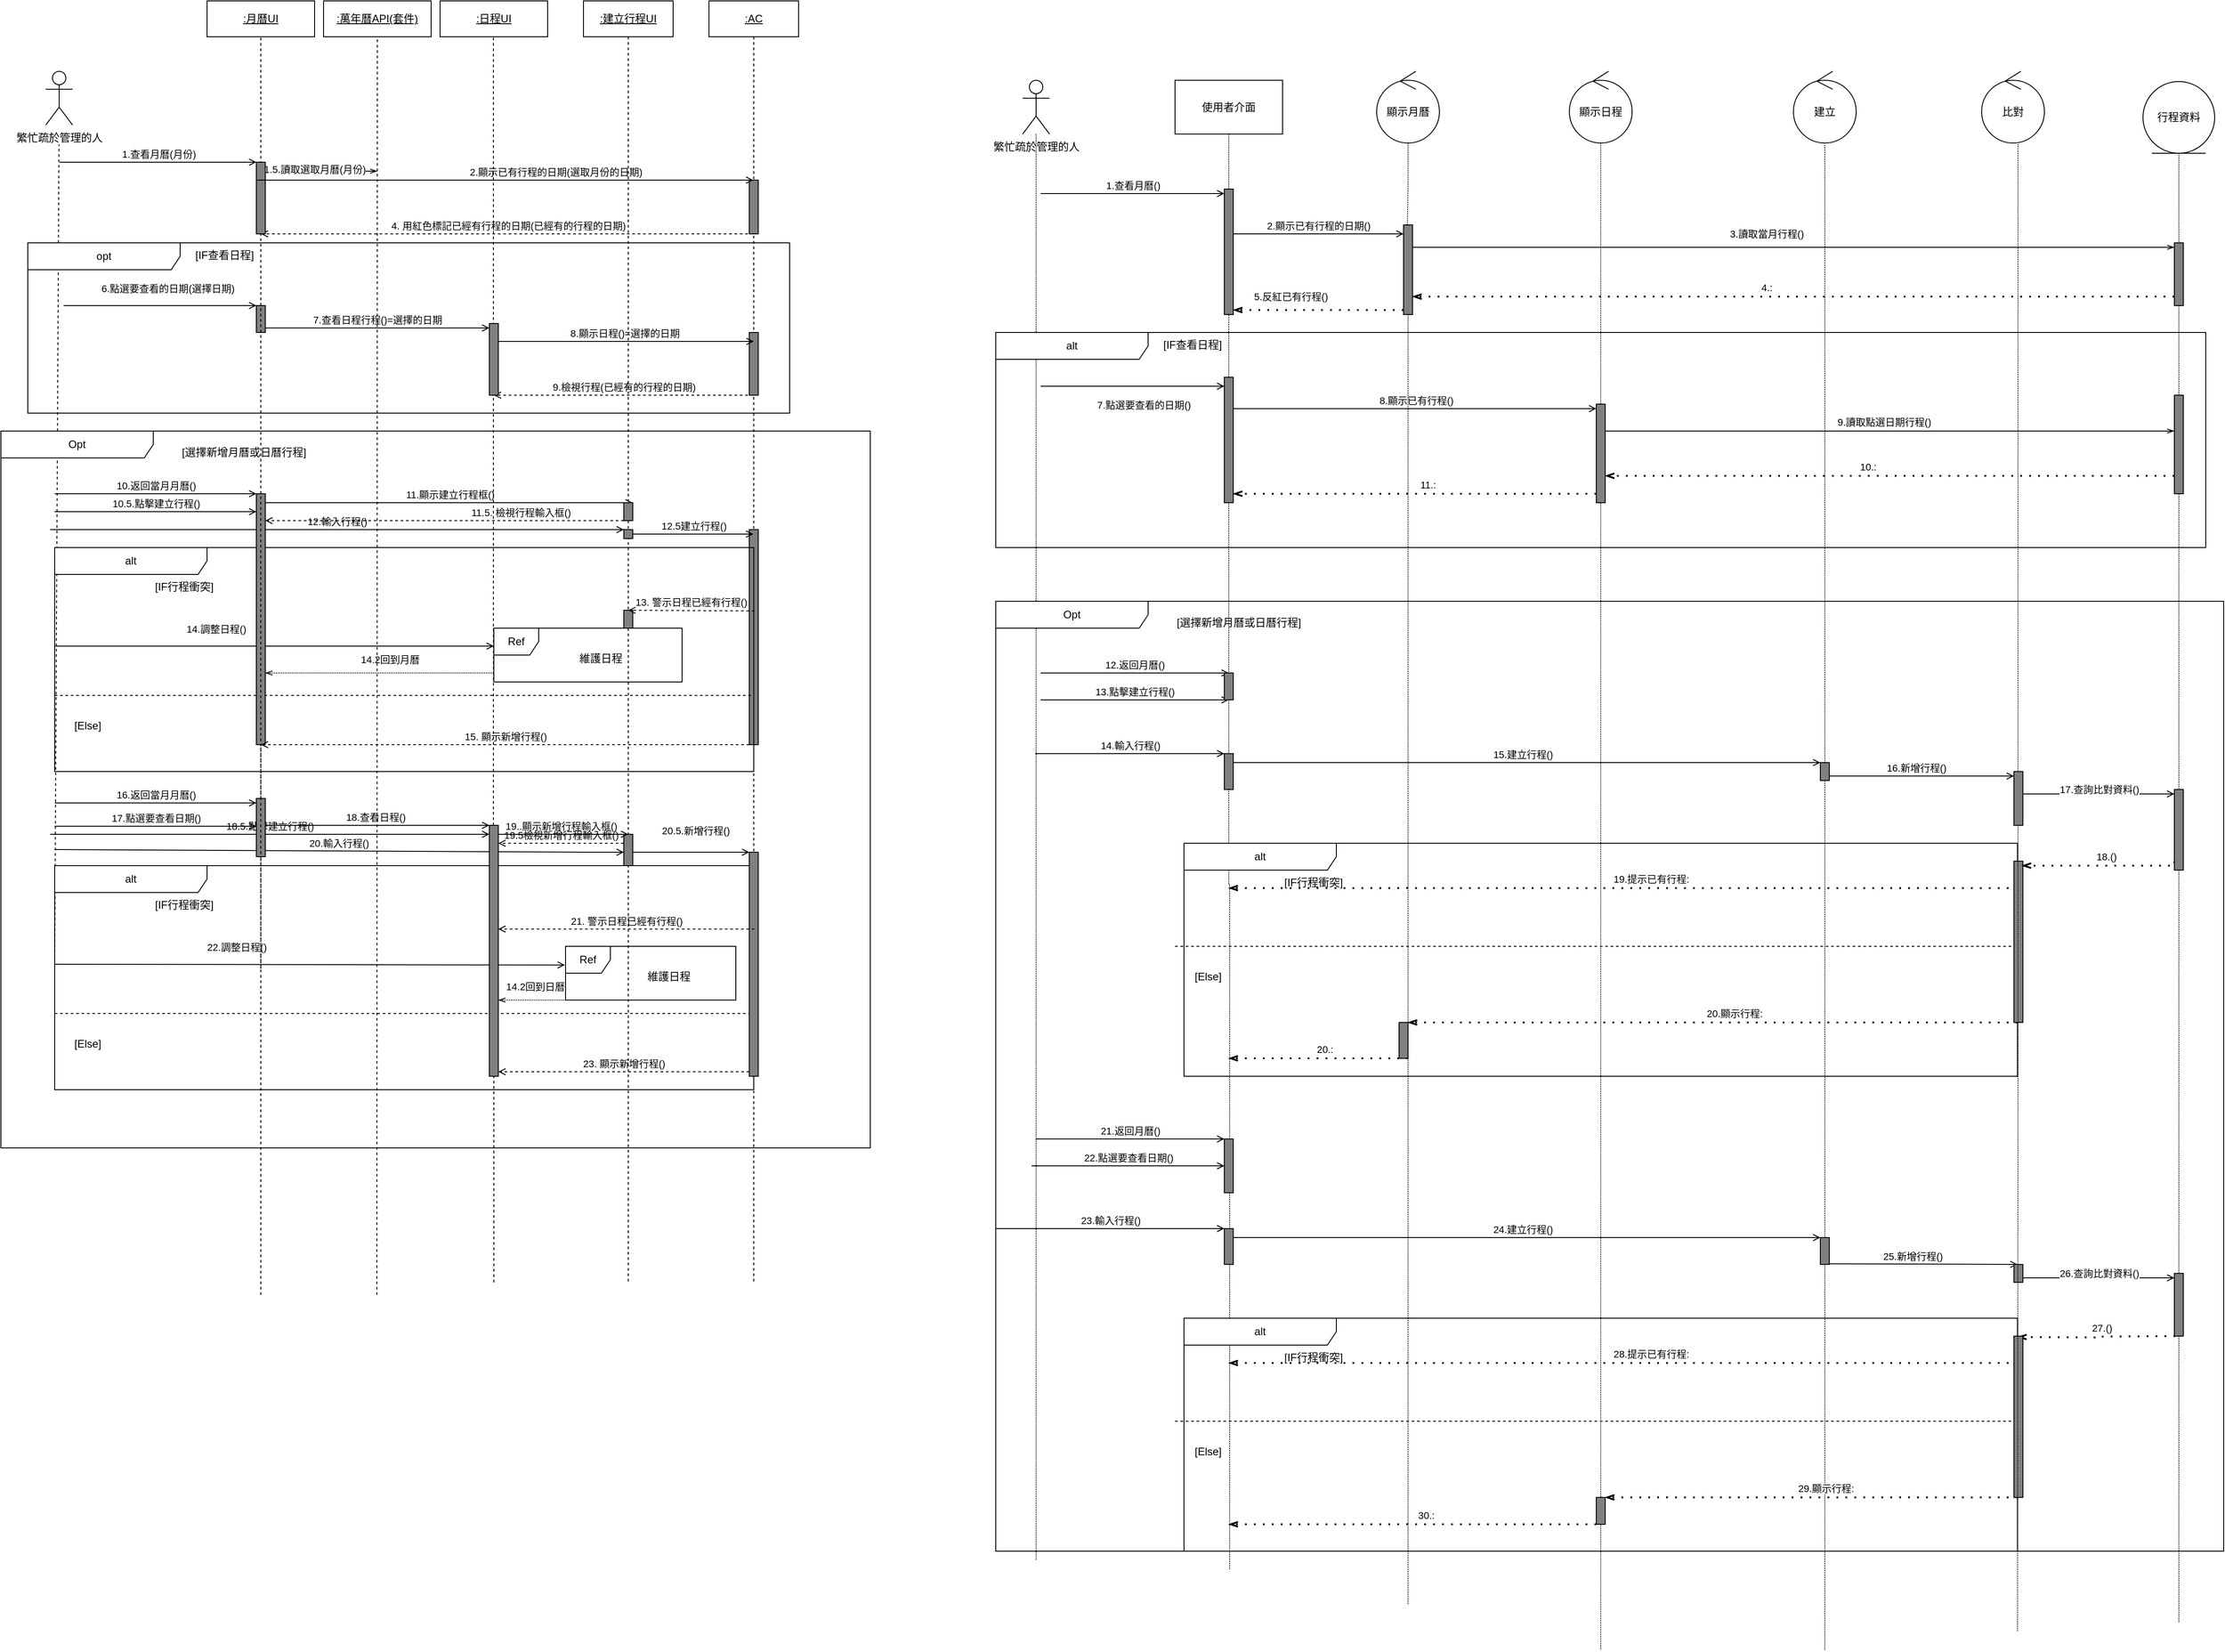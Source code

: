 <mxfile version="25.0.3">
  <diagram name="第 1 页" id="Ib4MrKTaxfKPcTtBlsf1">
    <mxGraphModel dx="925" dy="545" grid="1" gridSize="10" guides="1" tooltips="1" connect="1" arrows="1" fold="1" page="1" pageScale="1" pageWidth="3300" pageHeight="4681" math="0" shadow="0">
      <root>
        <mxCell id="0" />
        <mxCell id="1" parent="0" />
        <mxCell id="kQuqkb5a3J1qWm1FTjio-3" value="" style="endArrow=none;dashed=1;html=1;rounded=0;entryX=0.5;entryY=1;entryDx=0;entryDy=0;" parent="1" source="3CiGBD3D5NBtxb55UFpI-1" target="kQuqkb5a3J1qWm1FTjio-1" edge="1">
          <mxGeometry width="50" height="50" relative="1" as="geometry">
            <mxPoint x="320" y="1464" as="sourcePoint" />
            <mxPoint x="490" y="250" as="targetPoint" />
          </mxGeometry>
        </mxCell>
        <mxCell id="WqffzFQxJlZHQHWymnSO-75" value="" style="edgeStyle=orthogonalEdgeStyle;rounded=0;orthogonalLoop=1;jettySize=auto;html=1;endArrow=none;endFill=0;dashed=1;dashPattern=1 1;" parent="1" source="WqffzFQxJlZHQHWymnSO-15" target="WqffzFQxJlZHQHWymnSO-74" edge="1">
          <mxGeometry relative="1" as="geometry">
            <mxPoint x="1400" y="169" as="sourcePoint" />
            <mxPoint x="1400" y="1431" as="targetPoint" />
            <Array as="points">
              <mxPoint x="1400" y="420" />
              <mxPoint x="1400" y="420" />
            </Array>
          </mxGeometry>
        </mxCell>
        <mxCell id="-Wptts9aghAn9PEMAHKD-1" value="&lt;font style=&quot;vertical-align: inherit;&quot;&gt;&lt;font style=&quot;vertical-align: inherit;&quot;&gt;繁忙疏於管理的人&lt;/font&gt;&lt;/font&gt;" style="shape=umlActor;verticalLabelPosition=bottom;verticalAlign=top;html=1;outlineConnect=0;" parent="1" vertex="1">
          <mxGeometry x="80" y="98.57" width="30" height="60" as="geometry" />
        </mxCell>
        <mxCell id="-Wptts9aghAn9PEMAHKD-6" value="&lt;font style=&quot;vertical-align: inherit;&quot;&gt;&lt;font style=&quot;vertical-align: inherit;&quot;&gt;&lt;u&gt;:AC&lt;/u&gt;&lt;/font&gt;&lt;/font&gt;" style="shape=umlLifeline;perimeter=lifelinePerimeter;whiteSpace=wrap;html=1;container=1;dropTarget=0;collapsible=0;recursiveResize=0;outlineConnect=0;portConstraint=eastwest;newEdgeStyle={&quot;edgeStyle&quot;:&quot;elbowEdgeStyle&quot;,&quot;elbow&quot;:&quot;vertical&quot;,&quot;curved&quot;:0,&quot;rounded&quot;:0};" parent="1" vertex="1">
          <mxGeometry x="820" y="20" width="100" height="1430" as="geometry" />
        </mxCell>
        <mxCell id="-Wptts9aghAn9PEMAHKD-23" value="" style="html=1;points=[[0,0,0,0,5],[0,1,0,0,-5],[1,0,0,0,5],[1,1,0,0,-5]];perimeter=orthogonalPerimeter;outlineConnect=0;targetShapes=umlLifeline;portConstraint=eastwest;newEdgeStyle={&quot;curved&quot;:0,&quot;rounded&quot;:0};fillColor=#808080;" parent="-Wptts9aghAn9PEMAHKD-6" vertex="1">
          <mxGeometry x="45" y="200" width="10" height="60" as="geometry" />
        </mxCell>
        <mxCell id="kQuqkb5a3J1qWm1FTjio-35" value="" style="html=1;points=[[0,0,0,0,5],[0,1,0,0,-5],[1,0,0,0,5],[1,1,0,0,-5]];perimeter=orthogonalPerimeter;outlineConnect=0;targetShapes=umlLifeline;portConstraint=eastwest;newEdgeStyle={&quot;curved&quot;:0,&quot;rounded&quot;:0};fillColor=#808080;" parent="-Wptts9aghAn9PEMAHKD-6" vertex="1">
          <mxGeometry x="45" y="370" width="10" height="70" as="geometry" />
        </mxCell>
        <mxCell id="5Vj64AKfql6XNIXNK41q-1" value="" style="html=1;points=[[0,0,0,0,5],[0,1,0,0,-5],[1,0,0,0,5],[1,1,0,0,-5]];perimeter=orthogonalPerimeter;outlineConnect=0;targetShapes=umlLifeline;portConstraint=eastwest;newEdgeStyle={&quot;curved&quot;:0,&quot;rounded&quot;:0};fillColor=#808080;" parent="-Wptts9aghAn9PEMAHKD-6" vertex="1">
          <mxGeometry x="45" y="590" width="10" height="240" as="geometry" />
        </mxCell>
        <mxCell id="-Wptts9aghAn9PEMAHKD-8" value="&lt;font style=&quot;vertical-align: inherit;&quot;&gt;&lt;font style=&quot;vertical-align: inherit;&quot;&gt;&lt;u&gt;:建立行程UI&lt;/u&gt;&lt;/font&gt;&lt;/font&gt;" style="shape=umlLifeline;perimeter=lifelinePerimeter;whiteSpace=wrap;html=1;container=1;dropTarget=0;collapsible=0;recursiveResize=0;outlineConnect=0;portConstraint=eastwest;newEdgeStyle={&quot;edgeStyle&quot;:&quot;elbowEdgeStyle&quot;,&quot;elbow&quot;:&quot;vertical&quot;,&quot;curved&quot;:0,&quot;rounded&quot;:0};" parent="1" vertex="1">
          <mxGeometry x="680" y="20" width="100" height="1430" as="geometry" />
        </mxCell>
        <mxCell id="R_f3PcWh_TuaNk7burM3-1" value="" style="html=1;points=[[0,0,0,0,5],[0,1,0,0,-5],[1,0,0,0,5],[1,1,0,0,-5]];perimeter=orthogonalPerimeter;outlineConnect=0;targetShapes=umlLifeline;portConstraint=eastwest;newEdgeStyle={&quot;curved&quot;:0,&quot;rounded&quot;:0};fillColor=#808080;" parent="-Wptts9aghAn9PEMAHKD-8" vertex="1">
          <mxGeometry x="45" y="680" width="10" height="20" as="geometry" />
        </mxCell>
        <mxCell id="-Wptts9aghAn9PEMAHKD-10" value="&lt;font style=&quot;vertical-align: inherit;&quot;&gt;&lt;font style=&quot;vertical-align: inherit;&quot;&gt;&lt;font style=&quot;vertical-align: inherit;&quot;&gt;&lt;font style=&quot;vertical-align: inherit;&quot;&gt;1.查看月曆(月份)&lt;/font&gt;&lt;/font&gt;&lt;/font&gt;&lt;/font&gt;" style="html=1;verticalAlign=bottom;labelBackgroundColor=none;endArrow=open;endFill=0;rounded=0;" parent="1" target="-Wptts9aghAn9PEMAHKD-7" edge="1">
          <mxGeometry width="160" relative="1" as="geometry">
            <mxPoint x="95.5" y="200" as="sourcePoint" />
            <mxPoint x="320" y="200" as="targetPoint" />
          </mxGeometry>
        </mxCell>
        <mxCell id="-Wptts9aghAn9PEMAHKD-11" value="" style="endArrow=none;dashed=1;html=1;rounded=0;" parent="1" edge="1">
          <mxGeometry width="50" height="50" relative="1" as="geometry">
            <mxPoint x="90" y="1100" as="sourcePoint" />
            <mxPoint x="94.789" y="180.0" as="targetPoint" />
          </mxGeometry>
        </mxCell>
        <mxCell id="-Wptts9aghAn9PEMAHKD-14" value="&lt;font style=&quot;vertical-align: inherit;&quot;&gt;&lt;font style=&quot;vertical-align: inherit;&quot;&gt;Opt&lt;/font&gt;&lt;/font&gt;" style="shape=umlFrame;whiteSpace=wrap;html=1;pointerEvents=0;recursiveResize=0;container=1;collapsible=0;width=170;" parent="1" vertex="1">
          <mxGeometry x="30" y="500" width="970" height="800" as="geometry" />
        </mxCell>
        <mxCell id="-Wptts9aghAn9PEMAHKD-15" value="&lt;font style=&quot;vertical-align: inherit;&quot;&gt;&lt;font style=&quot;vertical-align: inherit;&quot;&gt;[選擇新增月曆或日曆行程]&lt;/font&gt;&lt;/font&gt;" style="text;html=1;" parent="-Wptts9aghAn9PEMAHKD-14" vertex="1">
          <mxGeometry width="100" height="20" relative="1" as="geometry">
            <mxPoint x="200" y="10" as="offset" />
          </mxGeometry>
        </mxCell>
        <mxCell id="qY41yHNiVDCCdi7UIPtB-5" value="&lt;font style=&quot;vertical-align: inherit;&quot;&gt;&lt;font style=&quot;vertical-align: inherit;&quot;&gt;alt&lt;/font&gt;&lt;/font&gt;" style="shape=umlFrame;whiteSpace=wrap;html=1;pointerEvents=0;recursiveResize=0;container=1;collapsible=0;width=170;" parent="-Wptts9aghAn9PEMAHKD-14" vertex="1">
          <mxGeometry x="60" y="485" width="780" height="250" as="geometry" />
        </mxCell>
        <mxCell id="qY41yHNiVDCCdi7UIPtB-6" value="&lt;font style=&quot;vertical-align: inherit;&quot;&gt;&lt;font style=&quot;vertical-align: inherit;&quot;&gt;&lt;font style=&quot;vertical-align: inherit;&quot;&gt;&lt;font style=&quot;vertical-align: inherit;&quot;&gt;[IF行程衝突]&lt;/font&gt;&lt;/font&gt;&lt;/font&gt;&lt;/font&gt;" style="text;html=1;" parent="qY41yHNiVDCCdi7UIPtB-5" vertex="1">
          <mxGeometry width="100" height="20" relative="1" as="geometry">
            <mxPoint x="110" y="30" as="offset" />
          </mxGeometry>
        </mxCell>
        <mxCell id="qY41yHNiVDCCdi7UIPtB-7" value="&lt;font style=&quot;vertical-align: inherit;&quot;&gt;&lt;font style=&quot;vertical-align: inherit;&quot;&gt;&lt;font style=&quot;vertical-align: inherit;&quot;&gt;&lt;font style=&quot;vertical-align: inherit;&quot;&gt;[Else]&lt;/font&gt;&lt;/font&gt;&lt;/font&gt;&lt;/font&gt;" style="line;strokeWidth=1;dashed=1;labelPosition=center;verticalLabelPosition=bottom;align=left;verticalAlign=top;spacingLeft=20;spacingTop=15;html=1;whiteSpace=wrap;" parent="qY41yHNiVDCCdi7UIPtB-5" vertex="1">
          <mxGeometry y="160" width="780" height="10" as="geometry" />
        </mxCell>
        <mxCell id="qY41yHNiVDCCdi7UIPtB-8" value="&lt;font style=&quot;vertical-align: inherit;&quot;&gt;&lt;font style=&quot;vertical-align: inherit;&quot;&gt;&lt;font style=&quot;vertical-align: inherit;&quot;&gt;&lt;font style=&quot;vertical-align: inherit;&quot;&gt;&lt;font style=&quot;vertical-align: inherit;&quot;&gt;&lt;font style=&quot;vertical-align: inherit;&quot;&gt;&lt;font style=&quot;vertical-align: inherit;&quot;&gt;&lt;font style=&quot;vertical-align: inherit;&quot;&gt;22.調整日程()&lt;/font&gt;&lt;/font&gt;&lt;/font&gt;&lt;/font&gt;&lt;/font&gt;&lt;/font&gt;&lt;/font&gt;&lt;/font&gt;" style="html=1;verticalAlign=bottom;labelBackgroundColor=none;endArrow=open;endFill=0;rounded=0;entryX=-0.004;entryY=0.348;entryDx=0;entryDy=0;entryPerimeter=0;" parent="qY41yHNiVDCCdi7UIPtB-5" target="qY41yHNiVDCCdi7UIPtB-9" edge="1">
          <mxGeometry x="-0.286" y="10" width="160" relative="1" as="geometry">
            <mxPoint y="110" as="sourcePoint" />
            <mxPoint x="490" y="110" as="targetPoint" />
            <mxPoint as="offset" />
          </mxGeometry>
        </mxCell>
        <mxCell id="qY41yHNiVDCCdi7UIPtB-9" value="Ref" style="shape=umlFrame;whiteSpace=wrap;html=1;pointerEvents=0;recursiveResize=0;container=1;collapsible=0;width=50;" parent="qY41yHNiVDCCdi7UIPtB-5" vertex="1">
          <mxGeometry x="570" y="90" width="190" height="60" as="geometry" />
        </mxCell>
        <mxCell id="qY41yHNiVDCCdi7UIPtB-10" value="&lt;div&gt;&lt;span style=&quot;background-color: initial;&quot;&gt;&lt;font style=&quot;vertical-align: inherit;&quot;&gt;&lt;font style=&quot;vertical-align: inherit;&quot;&gt;維護日程&lt;/font&gt;&lt;/font&gt;&lt;/span&gt;&lt;/div&gt;" style="text;align=center;html=1;" parent="qY41yHNiVDCCdi7UIPtB-9" vertex="1">
          <mxGeometry width="100" height="20" relative="1" as="geometry">
            <mxPoint x="65" y="20" as="offset" />
          </mxGeometry>
        </mxCell>
        <mxCell id="UT1tXQmTCpyHd9vQb1P1-47" style="edgeStyle=orthogonalEdgeStyle;rounded=0;orthogonalLoop=1;jettySize=auto;html=1;dashed=1;dashPattern=1 1;endArrow=openThin;endFill=0;" parent="qY41yHNiVDCCdi7UIPtB-5" edge="1">
          <mxGeometry relative="1" as="geometry">
            <mxPoint x="570" y="150.0" as="sourcePoint" />
            <mxPoint x="495" y="150.0" as="targetPoint" />
            <Array as="points">
              <mxPoint x="520" y="150" />
              <mxPoint x="520" y="150" />
            </Array>
          </mxGeometry>
        </mxCell>
        <mxCell id="UT1tXQmTCpyHd9vQb1P1-48" value="14.2回到日曆" style="edgeLabel;html=1;align=center;verticalAlign=middle;resizable=0;points=[];" parent="UT1tXQmTCpyHd9vQb1P1-47" vertex="1" connectable="0">
          <mxGeometry x="-0.091" y="-4" relative="1" as="geometry">
            <mxPoint y="-11" as="offset" />
          </mxGeometry>
        </mxCell>
        <mxCell id="qY41yHNiVDCCdi7UIPtB-2" value="" style="html=1;points=[[0,0,0,0,5],[0,1,0,0,-5],[1,0,0,0,5],[1,1,0,0,-5]];perimeter=orthogonalPerimeter;outlineConnect=0;targetShapes=umlLifeline;portConstraint=eastwest;newEdgeStyle={&quot;curved&quot;:0,&quot;rounded&quot;:0};fillColor=#808080;" parent="-Wptts9aghAn9PEMAHKD-14" vertex="1">
          <mxGeometry x="695" y="450" width="10" height="35" as="geometry" />
        </mxCell>
        <mxCell id="5Vj64AKfql6XNIXNK41q-25" value="&lt;font style=&quot;vertical-align: inherit;&quot;&gt;&lt;font style=&quot;vertical-align: inherit;&quot;&gt;alt&lt;/font&gt;&lt;/font&gt;" style="shape=umlFrame;whiteSpace=wrap;html=1;pointerEvents=0;recursiveResize=0;container=1;collapsible=0;width=170;" parent="-Wptts9aghAn9PEMAHKD-14" vertex="1">
          <mxGeometry x="60" y="130" width="780" height="250" as="geometry" />
        </mxCell>
        <mxCell id="5Vj64AKfql6XNIXNK41q-26" value="&lt;font style=&quot;vertical-align: inherit;&quot;&gt;&lt;font style=&quot;vertical-align: inherit;&quot;&gt;&lt;font style=&quot;vertical-align: inherit;&quot;&gt;&lt;font style=&quot;vertical-align: inherit;&quot;&gt;[IF行程衝突]&lt;/font&gt;&lt;/font&gt;&lt;/font&gt;&lt;/font&gt;" style="text;html=1;" parent="5Vj64AKfql6XNIXNK41q-25" vertex="1">
          <mxGeometry width="100" height="20" relative="1" as="geometry">
            <mxPoint x="110" y="30" as="offset" />
          </mxGeometry>
        </mxCell>
        <mxCell id="FMpW3N6YFgBgAVFBIvfK-6" value="&lt;font style=&quot;vertical-align: inherit;&quot;&gt;&lt;font style=&quot;vertical-align: inherit;&quot;&gt;&lt;font style=&quot;vertical-align: inherit;&quot;&gt;&lt;font style=&quot;vertical-align: inherit;&quot;&gt;[Else]&lt;/font&gt;&lt;/font&gt;&lt;/font&gt;&lt;/font&gt;" style="line;strokeWidth=1;dashed=1;labelPosition=center;verticalLabelPosition=bottom;align=left;verticalAlign=top;spacingLeft=20;spacingTop=15;html=1;whiteSpace=wrap;" parent="5Vj64AKfql6XNIXNK41q-25" vertex="1">
          <mxGeometry y="160" width="780" height="10" as="geometry" />
        </mxCell>
        <mxCell id="lNtWfbowSEUpxUyWm9bE-5" value="&lt;font style=&quot;vertical-align: inherit;&quot;&gt;&lt;font style=&quot;vertical-align: inherit;&quot;&gt;&lt;font style=&quot;vertical-align: inherit;&quot;&gt;&lt;font style=&quot;vertical-align: inherit;&quot;&gt;&lt;font style=&quot;vertical-align: inherit;&quot;&gt;&lt;font style=&quot;vertical-align: inherit;&quot;&gt;&lt;font style=&quot;vertical-align: inherit;&quot;&gt;&lt;font style=&quot;vertical-align: inherit;&quot;&gt;14.調整日程()&lt;/font&gt;&lt;/font&gt;&lt;/font&gt;&lt;/font&gt;&lt;/font&gt;&lt;/font&gt;&lt;/font&gt;&lt;/font&gt;" style="html=1;verticalAlign=bottom;labelBackgroundColor=none;endArrow=open;endFill=0;rounded=0;" parent="5Vj64AKfql6XNIXNK41q-25" edge="1">
          <mxGeometry x="-0.265" y="10" width="160" relative="1" as="geometry">
            <mxPoint y="110" as="sourcePoint" />
            <mxPoint x="490" y="110" as="targetPoint" />
            <mxPoint as="offset" />
          </mxGeometry>
        </mxCell>
        <mxCell id="5Vj64AKfql6XNIXNK41q-8" value="Ref" style="shape=umlFrame;whiteSpace=wrap;html=1;pointerEvents=0;recursiveResize=0;container=1;collapsible=0;width=50;" parent="5Vj64AKfql6XNIXNK41q-25" vertex="1">
          <mxGeometry x="490" y="90" width="210" height="60" as="geometry" />
        </mxCell>
        <mxCell id="5Vj64AKfql6XNIXNK41q-9" value="&lt;div&gt;&lt;span style=&quot;background-color: initial;&quot;&gt;&lt;font style=&quot;vertical-align: inherit;&quot;&gt;&lt;font style=&quot;vertical-align: inherit;&quot;&gt;維護日程&lt;/font&gt;&lt;/font&gt;&lt;/span&gt;&lt;/div&gt;" style="text;align=center;html=1;" parent="5Vj64AKfql6XNIXNK41q-8" vertex="1">
          <mxGeometry width="100" height="20" relative="1" as="geometry">
            <mxPoint x="69" y="20" as="offset" />
          </mxGeometry>
        </mxCell>
        <mxCell id="UT1tXQmTCpyHd9vQb1P1-45" style="edgeStyle=orthogonalEdgeStyle;rounded=0;orthogonalLoop=1;jettySize=auto;html=1;dashed=1;dashPattern=1 1;endArrow=openThin;endFill=0;" parent="5Vj64AKfql6XNIXNK41q-25" edge="1">
          <mxGeometry relative="1" as="geometry">
            <mxPoint x="490" y="140" as="sourcePoint" />
            <mxPoint x="235" y="140" as="targetPoint" />
            <Array as="points">
              <mxPoint x="300" y="140" />
              <mxPoint x="300" y="140" />
            </Array>
          </mxGeometry>
        </mxCell>
        <mxCell id="UT1tXQmTCpyHd9vQb1P1-46" value="14.2回到月曆" style="edgeLabel;html=1;align=center;verticalAlign=middle;resizable=0;points=[];" parent="UT1tXQmTCpyHd9vQb1P1-45" vertex="1" connectable="0">
          <mxGeometry x="-0.091" y="-4" relative="1" as="geometry">
            <mxPoint y="-11" as="offset" />
          </mxGeometry>
        </mxCell>
        <mxCell id="qY41yHNiVDCCdi7UIPtB-17" value="&lt;font style=&quot;vertical-align: inherit;&quot;&gt;&lt;font style=&quot;vertical-align: inherit;&quot;&gt;&lt;font style=&quot;vertical-align: inherit;&quot;&gt;&lt;font style=&quot;vertical-align: inherit;&quot;&gt;&lt;font style=&quot;vertical-align: inherit;&quot;&gt;&lt;font style=&quot;vertical-align: inherit;&quot;&gt;&lt;font style=&quot;vertical-align: inherit;&quot;&gt;&lt;font style=&quot;vertical-align: inherit;&quot;&gt;16.返回當月月曆()&lt;/font&gt;&lt;/font&gt;&lt;/font&gt;&lt;/font&gt;&lt;/font&gt;&lt;/font&gt;&lt;/font&gt;&lt;/font&gt;" style="html=1;verticalAlign=bottom;labelBackgroundColor=none;endArrow=open;endFill=0;rounded=0;entryX=0;entryY=0;entryDx=0;entryDy=5;entryPerimeter=0;" parent="-Wptts9aghAn9PEMAHKD-14" target="qY41yHNiVDCCdi7UIPtB-16" edge="1">
          <mxGeometry width="160" relative="1" as="geometry">
            <mxPoint x="60" y="415" as="sourcePoint" />
            <mxPoint x="180" y="417" as="targetPoint" />
          </mxGeometry>
        </mxCell>
        <mxCell id="UT1tXQmTCpyHd9vQb1P1-23" value="&lt;font style=&quot;vertical-align: inherit;&quot;&gt;&lt;font style=&quot;vertical-align: inherit;&quot;&gt;&lt;font style=&quot;vertical-align: inherit;&quot;&gt;&lt;font style=&quot;vertical-align: inherit;&quot;&gt;10.5.點擊建立行程()&lt;/font&gt;&lt;/font&gt;&lt;/font&gt;&lt;/font&gt;" style="html=1;verticalAlign=bottom;labelBackgroundColor=none;endArrow=open;endFill=0;rounded=0;" parent="-Wptts9aghAn9PEMAHKD-14" target="kQuqkb5a3J1qWm1FTjio-45" edge="1">
          <mxGeometry width="160" relative="1" as="geometry">
            <mxPoint x="60" y="90" as="sourcePoint" />
            <mxPoint x="464" y="90" as="targetPoint" />
          </mxGeometry>
        </mxCell>
        <mxCell id="UT1tXQmTCpyHd9vQb1P1-26" value="&lt;font style=&quot;vertical-align: inherit;&quot;&gt;&lt;font style=&quot;vertical-align: inherit;&quot;&gt;&lt;font style=&quot;vertical-align: inherit;&quot;&gt;&lt;font style=&quot;vertical-align: inherit;&quot;&gt;20.輸入行程()&lt;/font&gt;&lt;/font&gt;&lt;/font&gt;&lt;/font&gt;" style="html=1;verticalAlign=bottom;labelBackgroundColor=none;endArrow=open;endFill=0;rounded=0;" parent="-Wptts9aghAn9PEMAHKD-14" target="qY41yHNiVDCCdi7UIPtB-2" edge="1">
          <mxGeometry width="160" relative="1" as="geometry">
            <mxPoint x="60" y="467.02" as="sourcePoint" />
            <mxPoint x="545" y="467.02" as="targetPoint" />
            <Array as="points">
              <mxPoint x="650" y="470" />
            </Array>
          </mxGeometry>
        </mxCell>
        <mxCell id="UT1tXQmTCpyHd9vQb1P1-27" value="&lt;font style=&quot;vertical-align: inherit;&quot;&gt;&lt;font style=&quot;vertical-align: inherit;&quot;&gt;&lt;font style=&quot;vertical-align: inherit;&quot;&gt;&lt;font style=&quot;vertical-align: inherit;&quot;&gt;12.輸入行程()&lt;/font&gt;&lt;/font&gt;&lt;/font&gt;&lt;/font&gt;" style="html=1;verticalAlign=bottom;labelBackgroundColor=none;endArrow=open;endFill=0;rounded=0;" parent="-Wptts9aghAn9PEMAHKD-14" edge="1">
          <mxGeometry width="160" relative="1" as="geometry">
            <mxPoint x="55" y="110" as="sourcePoint" />
            <mxPoint x="695" y="110" as="targetPoint" />
          </mxGeometry>
        </mxCell>
        <mxCell id="FMpW3N6YFgBgAVFBIvfK-7" value="&lt;font style=&quot;vertical-align: inherit;&quot;&gt;&lt;font style=&quot;vertical-align: inherit;&quot;&gt;&lt;font style=&quot;vertical-align: inherit;&quot;&gt;&lt;font style=&quot;vertical-align: inherit;&quot;&gt;12.5建立行程&lt;span style=&quot;color: rgba(0, 0, 0, 0); font-family: monospace; font-size: 0px; text-align: start;&quot;&gt;%3CmxGraphModel%3E%3Croot%3E%3CmxCell%20id%3D%220%22%2F%3E%3CmxCell%20id%3D%221%22%20parent%3D%220%22%2F%3E%3CmxCell%20id%3D%222%22%20value%3D%22%26lt%3Bfont%20style%3D%26quot%3Bvertical-align%3A%20inherit%3B%26quot%3B%26gt%3B%26lt%3Bfont%20style%3D%26quot%3Bvertical-align%3A%20inherit%3B%26quot%3B%26gt%3B%26lt%3Bfont%20style%3D%26quot%3Bvertical-align%3A%20inherit%3B%26quot%3B%26gt%3B%26lt%3Bfont%20style%3D%26quot%3Bvertical-align%3A%20inherit%3B%26quot%3B%26gt%3B2.%E5%BB%BA%E7%AB%8B%E6%97%A5%E7%A8%8B()%26lt%3B%2Ffont%26gt%3B%26lt%3B%2Ffont%26gt%3B%26lt%3B%2Ffont%26gt%3B%26lt%3B%2Ffont%26gt%3B%22%20style%3D%22html%3D1%3BverticalAlign%3Dbottom%3BlabelBackgroundColor%3Dnone%3BendArrow%3Dopen%3BendFill%3D0%3Brounded%3D0%3BentryX%3D0%3BentryY%3D0%3BentryDx%3D0%3BentryDy%3D5%3BentryPerimeter%3D0%3B%22%20edge%3D%221%22%20parent%3D%221%22%3E%3CmxGeometry%20width%3D%22160%22%20relative%3D%221%22%20as%3D%22geometry%22%3E%3CmxPoint%20x%3D%22325%22%20y%3D%22590%22%20as%3D%22sourcePoint%22%2F%3E%3CmxPoint%20x%3D%22445%22%20y%3D%22590%22%20as%3D%22targetPoint%22%2F%3E%3C%2FmxGeometry%3E%3C%2FmxCell%3E%3C%2Froot%3E%3C%2FmxGraphModel%3E&lt;/span&gt;()&lt;/font&gt;&lt;/font&gt;&lt;/font&gt;&lt;/font&gt;" style="html=1;verticalAlign=bottom;labelBackgroundColor=none;endArrow=open;endFill=0;rounded=0;" parent="-Wptts9aghAn9PEMAHKD-14" edge="1">
          <mxGeometry x="0.008" width="160" relative="1" as="geometry">
            <mxPoint x="705" y="115.0" as="sourcePoint" />
            <mxPoint x="839.5" y="115.0" as="targetPoint" />
            <mxPoint as="offset" />
          </mxGeometry>
        </mxCell>
        <mxCell id="UT1tXQmTCpyHd9vQb1P1-32" value="&lt;font style=&quot;vertical-align: inherit;&quot;&gt;&lt;font style=&quot;vertical-align: inherit;&quot;&gt;&lt;font style=&quot;vertical-align: inherit;&quot;&gt;&lt;font style=&quot;vertical-align: inherit;&quot;&gt;&lt;font style=&quot;vertical-align: inherit;&quot;&gt;&lt;font style=&quot;vertical-align: inherit;&quot;&gt;&lt;font style=&quot;vertical-align: inherit;&quot;&gt;&lt;font style=&quot;vertical-align: inherit;&quot;&gt;&lt;font style=&quot;vertical-align: inherit;&quot;&gt;&lt;font style=&quot;vertical-align: inherit;&quot;&gt;11.5. 檢視行程輸入框&lt;/font&gt;&lt;/font&gt;&lt;/font&gt;&lt;/font&gt;&lt;/font&gt;&lt;/font&gt;&lt;/font&gt;&lt;/font&gt;&lt;/font&gt;&lt;/font&gt;&lt;span style=&quot;background-color: initial;&quot;&gt;&lt;font style=&quot;vertical-align: inherit;&quot;&gt;&lt;font style=&quot;vertical-align: inherit;&quot;&gt;()&lt;/font&gt;&lt;/font&gt;&lt;/span&gt;" style="html=1;verticalAlign=bottom;labelBackgroundColor=none;endArrow=open;endFill=0;dashed=1;rounded=0;exitX=1.001;exitY=0.283;exitDx=0;exitDy=0;exitPerimeter=0;" parent="-Wptts9aghAn9PEMAHKD-14" target="kQuqkb5a3J1qWm1FTjio-45" edge="1">
          <mxGeometry x="-0.425" width="160" relative="1" as="geometry">
            <mxPoint x="695" y="100" as="sourcePoint" />
            <mxPoint x="149" y="100" as="targetPoint" />
            <mxPoint as="offset" />
          </mxGeometry>
        </mxCell>
        <mxCell id="UT1tXQmTCpyHd9vQb1P1-35" value="&lt;span style=&quot;background-color: initial;&quot;&gt;&lt;font style=&quot;vertical-align: inherit;&quot;&gt;&lt;font style=&quot;vertical-align: inherit;&quot;&gt;19.5檢視新增行程輸入框()&lt;/font&gt;&lt;/font&gt;&lt;/span&gt;" style="html=1;verticalAlign=bottom;labelBackgroundColor=none;endArrow=open;endFill=0;dashed=1;rounded=0;exitX=1.001;exitY=0.283;exitDx=0;exitDy=0;exitPerimeter=0;" parent="-Wptts9aghAn9PEMAHKD-14" target="qY41yHNiVDCCdi7UIPtB-3" edge="1">
          <mxGeometry x="-0.001" width="160" relative="1" as="geometry">
            <mxPoint x="695" y="460" as="sourcePoint" />
            <mxPoint x="409" y="460" as="targetPoint" />
            <mxPoint as="offset" />
          </mxGeometry>
        </mxCell>
        <mxCell id="UT1tXQmTCpyHd9vQb1P1-37" value="&lt;font style=&quot;vertical-align: inherit;&quot;&gt;&lt;font style=&quot;vertical-align: inherit;&quot;&gt;&lt;font style=&quot;vertical-align: inherit;&quot;&gt;&lt;font style=&quot;vertical-align: inherit;&quot;&gt;11.顯示建立行程框()&lt;/font&gt;&lt;/font&gt;&lt;/font&gt;&lt;/font&gt;" style="html=1;verticalAlign=bottom;labelBackgroundColor=none;endArrow=open;endFill=0;rounded=0;" parent="-Wptts9aghAn9PEMAHKD-14" edge="1">
          <mxGeometry width="160" relative="1" as="geometry">
            <mxPoint x="295.5" y="80" as="sourcePoint" />
            <mxPoint x="705" y="80.0" as="targetPoint" />
          </mxGeometry>
        </mxCell>
        <mxCell id="UT1tXQmTCpyHd9vQb1P1-38" value="&lt;font style=&quot;vertical-align: inherit;&quot;&gt;&lt;font style=&quot;vertical-align: inherit;&quot;&gt;&lt;font style=&quot;vertical-align: inherit;&quot;&gt;&lt;font style=&quot;vertical-align: inherit;&quot;&gt;&lt;font style=&quot;vertical-align: inherit;&quot;&gt;&lt;font style=&quot;vertical-align: inherit;&quot;&gt;&lt;font style=&quot;vertical-align: inherit;&quot;&gt;&lt;font style=&quot;vertical-align: inherit;&quot;&gt;19..顯示新增行程輸入框()&lt;/font&gt;&lt;/font&gt;&lt;/font&gt;&lt;/font&gt;&lt;/font&gt;&lt;/font&gt;&lt;/font&gt;&lt;/font&gt;" style="html=1;verticalAlign=bottom;labelBackgroundColor=none;endArrow=open;endFill=0;rounded=0;" parent="-Wptts9aghAn9PEMAHKD-14" edge="1">
          <mxGeometry width="160" relative="1" as="geometry">
            <mxPoint x="550" y="450" as="sourcePoint" />
            <mxPoint x="700" y="450" as="targetPoint" />
          </mxGeometry>
        </mxCell>
        <mxCell id="qY41yHNiVDCCdi7UIPtB-4" value="&lt;font style=&quot;vertical-align: inherit;&quot;&gt;&lt;font style=&quot;vertical-align: inherit;&quot;&gt;&lt;font style=&quot;vertical-align: inherit;&quot;&gt;&lt;font style=&quot;vertical-align: inherit;&quot;&gt;&lt;font style=&quot;vertical-align: inherit;&quot;&gt;&lt;font style=&quot;vertical-align: inherit;&quot;&gt;&lt;font style=&quot;vertical-align: inherit;&quot;&gt;&lt;font style=&quot;vertical-align: inherit;&quot;&gt;18.查看日程()&lt;/font&gt;&lt;/font&gt;&lt;/font&gt;&lt;/font&gt;&lt;/font&gt;&lt;/font&gt;&lt;/font&gt;&lt;/font&gt;" style="html=1;verticalAlign=bottom;labelBackgroundColor=none;endArrow=open;endFill=0;rounded=0;" parent="-Wptts9aghAn9PEMAHKD-14" edge="1">
          <mxGeometry width="160" relative="1" as="geometry">
            <mxPoint x="290" y="440" as="sourcePoint" />
            <mxPoint x="545" y="440" as="targetPoint" />
          </mxGeometry>
        </mxCell>
        <mxCell id="qY41yHNiVDCCdi7UIPtB-11" value="&lt;font style=&quot;vertical-align: inherit;&quot;&gt;&lt;font style=&quot;vertical-align: inherit;&quot;&gt;&lt;font style=&quot;vertical-align: inherit;&quot;&gt;&lt;font style=&quot;vertical-align: inherit;&quot;&gt;18.5.點擊建立行程()&lt;/font&gt;&lt;/font&gt;&lt;/font&gt;&lt;/font&gt;" style="html=1;verticalAlign=bottom;labelBackgroundColor=none;endArrow=open;endFill=0;rounded=0;" parent="-Wptts9aghAn9PEMAHKD-14" target="qY41yHNiVDCCdi7UIPtB-3" edge="1">
          <mxGeometry width="160" relative="1" as="geometry">
            <mxPoint x="55" y="450" as="sourcePoint" />
            <mxPoint x="544" y="454" as="targetPoint" />
          </mxGeometry>
        </mxCell>
        <mxCell id="3CiGBD3D5NBtxb55UFpI-57" value="" style="html=1;points=[[0,0,0,0,5],[0,1,0,0,-5],[1,0,0,0,5],[1,1,0,0,-5]];perimeter=orthogonalPerimeter;outlineConnect=0;targetShapes=umlLifeline;portConstraint=eastwest;newEdgeStyle={&quot;curved&quot;:0,&quot;rounded&quot;:0};fillColor=#808080;" parent="-Wptts9aghAn9PEMAHKD-14" vertex="1">
          <mxGeometry x="695" y="110" width="10" height="10" as="geometry" />
        </mxCell>
        <mxCell id="3CiGBD3D5NBtxb55UFpI-55" value="&lt;font style=&quot;vertical-align: inherit;&quot;&gt;&lt;font style=&quot;vertical-align: inherit;&quot;&gt;&lt;font style=&quot;vertical-align: inherit;&quot;&gt;&lt;font style=&quot;vertical-align: inherit;&quot;&gt;&lt;font style=&quot;vertical-align: inherit;&quot;&gt;&lt;font style=&quot;vertical-align: inherit;&quot;&gt;&lt;font style=&quot;vertical-align: inherit;&quot;&gt;&lt;font style=&quot;vertical-align: inherit;&quot;&gt;17.點選要查看日期()&lt;/font&gt;&lt;/font&gt;&lt;/font&gt;&lt;/font&gt;&lt;/font&gt;&lt;/font&gt;&lt;/font&gt;&lt;/font&gt;" style="html=1;verticalAlign=bottom;labelBackgroundColor=none;endArrow=open;endFill=0;rounded=0;" parent="-Wptts9aghAn9PEMAHKD-14" edge="1">
          <mxGeometry width="160" relative="1" as="geometry">
            <mxPoint x="60" y="441" as="sourcePoint" />
            <mxPoint x="285" y="441" as="targetPoint" />
          </mxGeometry>
        </mxCell>
        <mxCell id="kQuqkb5a3J1qWm1FTjio-1" value="&lt;u&gt;:月曆UI&lt;/u&gt;" style="rounded=0;whiteSpace=wrap;html=1;" parent="1" vertex="1">
          <mxGeometry x="260" y="20" width="120" height="40" as="geometry" />
        </mxCell>
        <mxCell id="kQuqkb5a3J1qWm1FTjio-2" value="&lt;u&gt;:日程UI&lt;/u&gt;" style="rounded=0;whiteSpace=wrap;html=1;" parent="1" vertex="1">
          <mxGeometry x="520" y="20" width="120" height="40" as="geometry" />
        </mxCell>
        <mxCell id="-Wptts9aghAn9PEMAHKD-12" value="" style="html=1;points=[[0,0,0,0,5],[0,1,0,0,-5],[1,0,0,0,5],[1,1,0,0,-5]];perimeter=orthogonalPerimeter;outlineConnect=0;targetShapes=umlLifeline;portConstraint=eastwest;newEdgeStyle={&quot;curved&quot;:0,&quot;rounded&quot;:0};fillColor=#808080;" parent="1" vertex="1">
          <mxGeometry x="315" y="360" width="10" height="30" as="geometry" />
        </mxCell>
        <mxCell id="UT1tXQmTCpyHd9vQb1P1-52" style="edgeStyle=orthogonalEdgeStyle;rounded=0;orthogonalLoop=1;jettySize=auto;html=1;curved=0;endArrow=openThin;endFill=0;" parent="1" edge="1">
          <mxGeometry relative="1" as="geometry">
            <mxPoint x="450" y="210" as="targetPoint" />
            <mxPoint x="325" y="210" as="sourcePoint" />
          </mxGeometry>
        </mxCell>
        <mxCell id="UT1tXQmTCpyHd9vQb1P1-53" value="1.5.讀取選取月曆(月份)" style="edgeLabel;html=1;align=center;verticalAlign=middle;resizable=0;points=[];" parent="UT1tXQmTCpyHd9vQb1P1-52" vertex="1" connectable="0">
          <mxGeometry x="-0.13" y="2" relative="1" as="geometry">
            <mxPoint as="offset" />
          </mxGeometry>
        </mxCell>
        <mxCell id="-Wptts9aghAn9PEMAHKD-7" value="" style="html=1;points=[[0,0,0,0,5],[0,1,0,0,-5],[1,0,0,0,5],[1,1,0,0,-5]];perimeter=orthogonalPerimeter;outlineConnect=0;targetShapes=umlLifeline;portConstraint=eastwest;newEdgeStyle={&quot;curved&quot;:0,&quot;rounded&quot;:0};fillColor=#808080;" parent="1" vertex="1">
          <mxGeometry x="315" y="200" width="10" height="20" as="geometry" />
        </mxCell>
        <mxCell id="kQuqkb5a3J1qWm1FTjio-4" value="&lt;font style=&quot;vertical-align: inherit;&quot;&gt;&lt;font style=&quot;vertical-align: inherit;&quot;&gt;&lt;font style=&quot;vertical-align: inherit;&quot;&gt;&lt;font style=&quot;vertical-align: inherit;&quot;&gt;2.顯示已有行程的日期(選取月份的日期)&lt;/font&gt;&lt;/font&gt;&lt;/font&gt;&lt;/font&gt;" style="html=1;verticalAlign=bottom;labelBackgroundColor=none;endArrow=open;endFill=0;rounded=0;" parent="1" target="-Wptts9aghAn9PEMAHKD-6" edge="1">
          <mxGeometry x="0.201" width="160" relative="1" as="geometry">
            <mxPoint x="320" y="220" as="sourcePoint" />
            <mxPoint x="540" y="220" as="targetPoint" />
            <mxPoint x="-1" as="offset" />
          </mxGeometry>
        </mxCell>
        <mxCell id="kQuqkb5a3J1qWm1FTjio-5" value="&lt;font style=&quot;vertical-align: inherit;&quot;&gt;&lt;font style=&quot;vertical-align: inherit;&quot;&gt;&lt;font style=&quot;vertical-align: inherit;&quot;&gt;&lt;font style=&quot;vertical-align: inherit;&quot;&gt;&lt;font style=&quot;vertical-align: inherit;&quot;&gt;&lt;font style=&quot;vertical-align: inherit;&quot;&gt;&lt;font style=&quot;vertical-align: inherit;&quot;&gt;&lt;font style=&quot;vertical-align: inherit;&quot;&gt;&lt;font style=&quot;vertical-align: inherit;&quot;&gt;&lt;font style=&quot;vertical-align: inherit;&quot;&gt;4. 用紅色標記已經有行程的日期&lt;/font&gt;&lt;/font&gt;&lt;/font&gt;&lt;/font&gt;&lt;/font&gt;&lt;/font&gt;&lt;/font&gt;&lt;/font&gt;&lt;/font&gt;&lt;/font&gt;&lt;span style=&quot;background-color: initial;&quot;&gt;&lt;font style=&quot;vertical-align: inherit;&quot;&gt;&lt;font style=&quot;vertical-align: inherit;&quot;&gt;(已經有的行程的日期)&lt;/font&gt;&lt;/font&gt;&lt;/span&gt;" style="html=1;verticalAlign=bottom;labelBackgroundColor=none;endArrow=open;endFill=0;dashed=1;rounded=0;" parent="1" source="-Wptts9aghAn9PEMAHKD-6" edge="1">
          <mxGeometry x="-0.002" width="160" relative="1" as="geometry">
            <mxPoint x="560.55" y="280" as="sourcePoint" />
            <mxPoint x="320" y="280" as="targetPoint" />
            <mxPoint as="offset" />
          </mxGeometry>
        </mxCell>
        <mxCell id="kQuqkb5a3J1qWm1FTjio-21" value="" style="endArrow=none;dashed=1;html=1;rounded=0;entryX=0.5;entryY=1;entryDx=0;entryDy=0;" parent="1" source="qY41yHNiVDCCdi7UIPtB-3" edge="1">
          <mxGeometry width="50" height="50" relative="1" as="geometry">
            <mxPoint x="580" y="1450" as="sourcePoint" />
            <mxPoint x="579.5" y="60" as="targetPoint" />
          </mxGeometry>
        </mxCell>
        <mxCell id="kQuqkb5a3J1qWm1FTjio-27" value="&lt;font style=&quot;vertical-align: inherit;&quot;&gt;&lt;font style=&quot;vertical-align: inherit;&quot;&gt;&lt;font style=&quot;vertical-align: inherit;&quot;&gt;&lt;font style=&quot;vertical-align: inherit;&quot;&gt;8.顯示日程&lt;span style=&quot;color: rgba(0, 0, 0, 0); font-family: monospace; font-size: 0px; text-align: start;&quot;&gt;%3CmxGraphModel%3E%3Croot%3E%3CmxCell%20id%3D%220%22%2F%3E%3CmxCell%20id%3D%221%22%20parent%3D%220%22%2F%3E%3CmxCell%20id%3D%222%22%20value%3D%22%26lt%3Bfont%20style%3D%26quot%3Bvertical-align%3A%20inherit%3B%26quot%3B%26gt%3B%26lt%3Bfont%20style%3D%26quot%3Bvertical-align%3A%20inherit%3B%26quot%3B%26gt%3B%26lt%3Bfont%20style%3D%26quot%3Bvertical-align%3A%20inherit%3B%26quot%3B%26gt%3B%26lt%3Bfont%20style%3D%26quot%3Bvertical-align%3A%20inherit%3B%26quot%3B%26gt%3B5.%E6%9F%A5%E7%9C%8B%E6%97%A5%E7%A8%8B()%26lt%3B%2Ffont%26gt%3B%26lt%3B%2Ffont%26gt%3B%26lt%3B%2Ffont%26gt%3B%26lt%3B%2Ffont%26gt%3B%22%20style%3D%22html%3D1%3BverticalAlign%3Dbottom%3BlabelBackgroundColor%3Dnone%3BendArrow%3Dopen%3BendFill%3D0%3Brounded%3D0%3B%22%20edge%3D%221%22%20parent%3D%221%22%3E%3CmxGeometry%20x%3D%220.004%22%20width%3D%22160%22%20relative%3D%221%22%20as%3D%22geometry%22%3E%3CmxPoint%20x%3D%22325%22%20y%3D%22380%22%20as%3D%22sourcePoint%22%2F%3E%3CmxPoint%20x%3D%22580%22%20y%3D%22380%22%20as%3D%22targetPoint%22%2F%3E%3CmxPoint%20as%3D%22offset%22%2F%3E%3C%2FmxGeometry%3E%3C%2FmxCell%3E%3C%2Froot%3E%3C%2FmxGraphModel%3E&lt;/span&gt;()=選擇的日期&lt;/font&gt;&lt;/font&gt;&lt;/font&gt;&lt;/font&gt;" style="html=1;verticalAlign=bottom;labelBackgroundColor=none;endArrow=open;endFill=0;rounded=0;" parent="1" edge="1">
          <mxGeometry x="0.004" width="160" relative="1" as="geometry">
            <mxPoint x="580" y="400" as="sourcePoint" />
            <mxPoint x="870" y="400" as="targetPoint" />
            <mxPoint as="offset" />
          </mxGeometry>
        </mxCell>
        <mxCell id="kQuqkb5a3J1qWm1FTjio-32" value="&lt;font style=&quot;vertical-align: inherit;&quot;&gt;&lt;font style=&quot;vertical-align: inherit;&quot;&gt;&lt;font style=&quot;vertical-align: inherit;&quot;&gt;&lt;font style=&quot;vertical-align: inherit;&quot;&gt;&lt;font style=&quot;vertical-align: inherit;&quot;&gt;&lt;font style=&quot;vertical-align: inherit;&quot;&gt;&lt;font style=&quot;vertical-align: inherit;&quot;&gt;&lt;font style=&quot;vertical-align: inherit;&quot;&gt;&lt;font style=&quot;vertical-align: inherit;&quot;&gt;&lt;font style=&quot;vertical-align: inherit;&quot;&gt;9.檢視行程(已經有的行程的日期)&lt;/font&gt;&lt;/font&gt;&lt;/font&gt;&lt;/font&gt;&lt;/font&gt;&lt;/font&gt;&lt;/font&gt;&lt;/font&gt;&lt;/font&gt;&lt;/font&gt;" style="html=1;verticalAlign=bottom;labelBackgroundColor=none;endArrow=open;endFill=0;dashed=1;rounded=0;" parent="1" edge="1">
          <mxGeometry x="-0.0" width="160" relative="1" as="geometry">
            <mxPoint x="869.5" y="460" as="sourcePoint" />
            <mxPoint x="580" y="460" as="targetPoint" />
            <mxPoint as="offset" />
          </mxGeometry>
        </mxCell>
        <mxCell id="kQuqkb5a3J1qWm1FTjio-33" value="&lt;font style=&quot;vertical-align: inherit;&quot;&gt;&lt;font style=&quot;vertical-align: inherit;&quot;&gt;&lt;font style=&quot;vertical-align: inherit;&quot;&gt;&lt;font style=&quot;vertical-align: inherit;&quot;&gt;7.查看日程行程()=選擇的日期&lt;/font&gt;&lt;/font&gt;&lt;/font&gt;&lt;/font&gt;" style="html=1;verticalAlign=bottom;labelBackgroundColor=none;endArrow=open;endFill=0;rounded=0;exitX=1;exitY=1;exitDx=0;exitDy=-5;exitPerimeter=0;" parent="1" source="-Wptts9aghAn9PEMAHKD-12" target="kQuqkb5a3J1qWm1FTjio-34" edge="1">
          <mxGeometry width="160" relative="1" as="geometry">
            <mxPoint x="460" y="380" as="sourcePoint" />
            <mxPoint x="580" y="380" as="targetPoint" />
            <mxPoint as="offset" />
          </mxGeometry>
        </mxCell>
        <mxCell id="kQuqkb5a3J1qWm1FTjio-34" value="" style="html=1;points=[[0,0,0,0,5],[0,1,0,0,-5],[1,0,0,0,5],[1,1,0,0,-5]];perimeter=orthogonalPerimeter;outlineConnect=0;targetShapes=umlLifeline;portConstraint=eastwest;newEdgeStyle={&quot;curved&quot;:0,&quot;rounded&quot;:0};fillColor=#808080;" parent="1" vertex="1">
          <mxGeometry x="575" y="380" width="10" height="80" as="geometry" />
        </mxCell>
        <mxCell id="kQuqkb5a3J1qWm1FTjio-36" value="opt" style="shape=umlFrame;whiteSpace=wrap;html=1;pointerEvents=0;recursiveResize=0;container=1;collapsible=0;width=170;" parent="1" vertex="1">
          <mxGeometry x="60" y="290" width="850" height="190" as="geometry" />
        </mxCell>
        <mxCell id="kQuqkb5a3J1qWm1FTjio-37" value="&lt;font style=&quot;vertical-align: inherit;&quot;&gt;&lt;font style=&quot;vertical-align: inherit;&quot;&gt;&lt;font style=&quot;vertical-align: inherit;&quot;&gt;&lt;font style=&quot;vertical-align: inherit;&quot;&gt;[IF查看日程]&lt;/font&gt;&lt;/font&gt;&lt;/font&gt;&lt;/font&gt;" style="text;html=1;" parent="kQuqkb5a3J1qWm1FTjio-36" vertex="1">
          <mxGeometry width="100" height="20" relative="1" as="geometry">
            <mxPoint x="185" as="offset" />
          </mxGeometry>
        </mxCell>
        <mxCell id="kQuqkb5a3J1qWm1FTjio-23" value="&lt;font style=&quot;vertical-align: inherit;&quot;&gt;&lt;font style=&quot;vertical-align: inherit;&quot;&gt;&lt;font style=&quot;vertical-align: inherit;&quot;&gt;&lt;font style=&quot;vertical-align: inherit;&quot;&gt;6.點選要查看的日期&lt;span style=&quot;color: rgba(0, 0, 0, 0); font-family: monospace; font-size: 0px; text-align: start;&quot;&gt;%3CmxGraphModel%3E%3Croot%3E%3CmxCell%20id%3D%220%22%2F%3E%3CmxCell%20id%3D%221%22%20parent%3D%220%22%2F%3E%3CmxCell%20id%3D%222%22%20value%3D%22%26lt%3Bfont%20style%3D%26quot%3Bvertical-align%3A%20inherit%3B%26quot%3B%26gt%3B%26lt%3Bfont%20style%3D%26quot%3Bvertical-align%3A%20inherit%3B%26quot%3B%26gt%3B%26lt%3Bfont%20style%3D%26quot%3Bvertical-align%3A%20inherit%3B%26quot%3B%26gt%3B%26lt%3Bfont%20style%3D%26quot%3Bvertical-align%3A%20inherit%3B%26quot%3B%26gt%3B5.%E6%9F%A5%E7%9C%8B%E6%97%A5%E7%A8%8B()%26lt%3B%2Ffont%26gt%3B%26lt%3B%2Ffont%26gt%3B%26lt%3B%2Ffont%26gt%3B%26lt%3B%2Ffont%26gt%3B%22%20style%3D%22html%3D1%3BverticalAlign%3Dbottom%3BlabelBackgroundColor%3Dnone%3BendArrow%3Dopen%3BendFill%3D0%3Brounded%3D0%3B%22%20edge%3D%221%22%20parent%3D%221%22%3E%3CmxGeometry%20x%3D%220.004%22%20width%3D%22160%22%20relative%3D%221%22%20as%3D%22geometry%22%3E%3CmxPoint%20x%3D%22325%22%20y%3D%22380%22%20as%3D%22sourcePoint%22%2F%3E%3CmxPoint%20x%3D%22580%22%20y%3D%22380%22%20as%3D%22targetPoint%22%2F%3E%3CmxPoint%20as%3D%22offset%22%2F%3E%3C%2FmxGeometry%3E%3C%2FmxCell%3E%3C%2Froot%3E%3C%2FmxGraphModel%3E&lt;/span&gt;(選擇日期)&lt;/font&gt;&lt;/font&gt;&lt;/font&gt;&lt;/font&gt;" style="html=1;verticalAlign=bottom;labelBackgroundColor=none;endArrow=open;endFill=0;rounded=0;" parent="kQuqkb5a3J1qWm1FTjio-36" edge="1">
          <mxGeometry x="0.077" y="10" width="160" relative="1" as="geometry">
            <mxPoint x="40" y="70" as="sourcePoint" />
            <mxPoint x="255" y="70" as="targetPoint" />
            <mxPoint as="offset" />
          </mxGeometry>
        </mxCell>
        <mxCell id="5Vj64AKfql6XNIXNK41q-10" value="" style="endArrow=none;dashed=1;html=1;rounded=0;entryX=0.5;entryY=1;entryDx=0;entryDy=0;" parent="1" source="qY41yHNiVDCCdi7UIPtB-16" target="kQuqkb5a3J1qWm1FTjio-45" edge="1">
          <mxGeometry width="50" height="50" relative="1" as="geometry">
            <mxPoint x="320" y="1100" as="sourcePoint" />
            <mxPoint x="320" y="60" as="targetPoint" />
          </mxGeometry>
        </mxCell>
        <mxCell id="kQuqkb5a3J1qWm1FTjio-45" value="" style="html=1;points=[[0,0,0,0,5],[0,1,0,0,-5],[1,0,0,0,5],[1,1,0,0,-5]];perimeter=orthogonalPerimeter;outlineConnect=0;targetShapes=umlLifeline;portConstraint=eastwest;newEdgeStyle={&quot;curved&quot;:0,&quot;rounded&quot;:0};fillColor=#808080;" parent="1" vertex="1">
          <mxGeometry x="315" y="570" width="10" height="280" as="geometry" />
        </mxCell>
        <mxCell id="-Wptts9aghAn9PEMAHKD-22" value="&lt;font style=&quot;vertical-align: inherit;&quot;&gt;&lt;font style=&quot;vertical-align: inherit;&quot;&gt;&lt;font style=&quot;vertical-align: inherit;&quot;&gt;&lt;font style=&quot;vertical-align: inherit;&quot;&gt;&lt;font style=&quot;vertical-align: inherit;&quot;&gt;&lt;font style=&quot;vertical-align: inherit;&quot;&gt;&lt;font style=&quot;vertical-align: inherit;&quot;&gt;&lt;font style=&quot;vertical-align: inherit;&quot;&gt;10.返回當月月曆()&lt;/font&gt;&lt;/font&gt;&lt;/font&gt;&lt;/font&gt;&lt;/font&gt;&lt;/font&gt;&lt;/font&gt;&lt;/font&gt;" style="html=1;verticalAlign=bottom;labelBackgroundColor=none;endArrow=open;endFill=0;rounded=0;" parent="1" target="kQuqkb5a3J1qWm1FTjio-45" edge="1">
          <mxGeometry width="160" relative="1" as="geometry">
            <mxPoint x="90" y="570" as="sourcePoint" />
            <mxPoint x="210" y="570" as="targetPoint" />
          </mxGeometry>
        </mxCell>
        <mxCell id="lNtWfbowSEUpxUyWm9bE-1" value="&lt;font style=&quot;vertical-align: inherit;&quot;&gt;&lt;font style=&quot;vertical-align: inherit;&quot;&gt;&lt;font style=&quot;vertical-align: inherit;&quot;&gt;&lt;font style=&quot;vertical-align: inherit;&quot;&gt;&lt;font style=&quot;vertical-align: inherit;&quot;&gt;&lt;font style=&quot;vertical-align: inherit;&quot;&gt;&lt;font style=&quot;vertical-align: inherit;&quot;&gt;&lt;font style=&quot;vertical-align: inherit;&quot;&gt;&lt;font style=&quot;vertical-align: inherit;&quot;&gt;&lt;font style=&quot;vertical-align: inherit;&quot;&gt;13. 警示日程已經有行程&lt;/font&gt;&lt;/font&gt;&lt;/font&gt;&lt;/font&gt;&lt;/font&gt;&lt;/font&gt;&lt;/font&gt;&lt;/font&gt;&lt;/font&gt;&lt;/font&gt;&lt;span style=&quot;background-color: initial;&quot;&gt;&lt;font style=&quot;vertical-align: inherit;&quot;&gt;&lt;font style=&quot;vertical-align: inherit;&quot;&gt;()&lt;/font&gt;&lt;/font&gt;&lt;/span&gt;" style="html=1;verticalAlign=bottom;labelBackgroundColor=none;endArrow=open;endFill=0;dashed=1;rounded=0;exitX=1.001;exitY=0.283;exitDx=0;exitDy=0;exitPerimeter=0;" parent="1" source="5Vj64AKfql6XNIXNK41q-25" edge="1">
          <mxGeometry x="-0.001" width="160" relative="1" as="geometry">
            <mxPoint x="720" y="690" as="sourcePoint" />
            <mxPoint x="730" y="700" as="targetPoint" />
            <mxPoint as="offset" />
          </mxGeometry>
        </mxCell>
        <mxCell id="lNtWfbowSEUpxUyWm9bE-3" value="&lt;font style=&quot;vertical-align: inherit;&quot;&gt;&lt;font style=&quot;vertical-align: inherit;&quot;&gt;&lt;font style=&quot;vertical-align: inherit;&quot;&gt;&lt;font style=&quot;vertical-align: inherit;&quot;&gt;&lt;font style=&quot;vertical-align: inherit;&quot;&gt;&lt;font style=&quot;vertical-align: inherit;&quot;&gt;&lt;font style=&quot;vertical-align: inherit;&quot;&gt;&lt;font style=&quot;vertical-align: inherit;&quot;&gt;&lt;font style=&quot;vertical-align: inherit;&quot;&gt;&lt;font style=&quot;vertical-align: inherit;&quot;&gt;15. 顯示新增行程&lt;/font&gt;&lt;/font&gt;&lt;/font&gt;&lt;/font&gt;&lt;/font&gt;&lt;/font&gt;&lt;/font&gt;&lt;/font&gt;&lt;/font&gt;&lt;/font&gt;&lt;span style=&quot;background-color: initial;&quot;&gt;&lt;font style=&quot;vertical-align: inherit;&quot;&gt;&lt;font style=&quot;vertical-align: inherit;&quot;&gt;()&lt;/font&gt;&lt;/font&gt;&lt;/span&gt;" style="html=1;verticalAlign=bottom;labelBackgroundColor=none;endArrow=open;endFill=0;dashed=1;rounded=0;" parent="1" source="5Vj64AKfql6XNIXNK41q-1" edge="1">
          <mxGeometry x="-0.001" width="160" relative="1" as="geometry">
            <mxPoint x="715" y="840" as="sourcePoint" />
            <mxPoint x="320" y="850" as="targetPoint" />
            <mxPoint as="offset" />
          </mxGeometry>
        </mxCell>
        <mxCell id="qY41yHNiVDCCdi7UIPtB-1" value="" style="html=1;points=[[0,0,0,0,5],[0,1,0,0,-5],[1,0,0,0,5],[1,1,0,0,-5]];perimeter=orthogonalPerimeter;outlineConnect=0;targetShapes=umlLifeline;portConstraint=eastwest;newEdgeStyle={&quot;curved&quot;:0,&quot;rounded&quot;:0};fillColor=#808080;" parent="1" vertex="1">
          <mxGeometry x="865" y="970" width="10" height="250" as="geometry" />
        </mxCell>
        <mxCell id="qY41yHNiVDCCdi7UIPtB-13" value="&lt;font style=&quot;vertical-align: inherit;&quot;&gt;&lt;font style=&quot;vertical-align: inherit;&quot;&gt;&lt;font style=&quot;vertical-align: inherit;&quot;&gt;&lt;font style=&quot;vertical-align: inherit;&quot;&gt;&lt;font style=&quot;vertical-align: inherit;&quot;&gt;&lt;font style=&quot;vertical-align: inherit;&quot;&gt;&lt;font style=&quot;vertical-align: inherit;&quot;&gt;&lt;font style=&quot;vertical-align: inherit;&quot;&gt;&lt;font style=&quot;vertical-align: inherit;&quot;&gt;&lt;font style=&quot;vertical-align: inherit;&quot;&gt;21. 警示日程已經有行程&lt;/font&gt;&lt;/font&gt;&lt;/font&gt;&lt;/font&gt;&lt;/font&gt;&lt;/font&gt;&lt;/font&gt;&lt;/font&gt;&lt;/font&gt;&lt;/font&gt;&lt;span style=&quot;background-color: initial;&quot;&gt;&lt;font style=&quot;vertical-align: inherit;&quot;&gt;&lt;font style=&quot;vertical-align: inherit;&quot;&gt;()&lt;/font&gt;&lt;/font&gt;&lt;/span&gt;" style="html=1;verticalAlign=bottom;labelBackgroundColor=none;endArrow=open;endFill=0;dashed=1;rounded=0;exitX=1.001;exitY=0.283;exitDx=0;exitDy=0;exitPerimeter=0;" parent="1" source="qY41yHNiVDCCdi7UIPtB-5" target="qY41yHNiVDCCdi7UIPtB-3" edge="1">
          <mxGeometry x="-0.001" width="160" relative="1" as="geometry">
            <mxPoint x="720" y="1055" as="sourcePoint" />
            <mxPoint x="390" y="1055.0" as="targetPoint" />
            <mxPoint as="offset" />
          </mxGeometry>
        </mxCell>
        <mxCell id="qY41yHNiVDCCdi7UIPtB-14" value="&lt;font style=&quot;vertical-align: inherit;&quot;&gt;&lt;font style=&quot;vertical-align: inherit;&quot;&gt;&lt;font style=&quot;vertical-align: inherit;&quot;&gt;&lt;font style=&quot;vertical-align: inherit;&quot;&gt;&lt;font style=&quot;vertical-align: inherit;&quot;&gt;&lt;font style=&quot;vertical-align: inherit;&quot;&gt;&lt;font style=&quot;vertical-align: inherit;&quot;&gt;&lt;font style=&quot;vertical-align: inherit;&quot;&gt;&lt;font style=&quot;vertical-align: inherit;&quot;&gt;&lt;font style=&quot;vertical-align: inherit;&quot;&gt;23. 顯示新增行程&lt;/font&gt;&lt;/font&gt;&lt;/font&gt;&lt;/font&gt;&lt;/font&gt;&lt;/font&gt;&lt;/font&gt;&lt;/font&gt;&lt;/font&gt;&lt;/font&gt;&lt;span style=&quot;background-color: initial;&quot;&gt;&lt;font style=&quot;vertical-align: inherit;&quot;&gt;&lt;font style=&quot;vertical-align: inherit;&quot;&gt;()&lt;/font&gt;&lt;/font&gt;&lt;/span&gt;" style="html=1;verticalAlign=bottom;labelBackgroundColor=none;endArrow=open;endFill=0;dashed=1;rounded=0;entryX=1;entryY=1;entryDx=0;entryDy=-5;entryPerimeter=0;" parent="1" source="qY41yHNiVDCCdi7UIPtB-1" target="qY41yHNiVDCCdi7UIPtB-3" edge="1">
          <mxGeometry x="-0.001" width="160" relative="1" as="geometry">
            <mxPoint x="715" y="1205" as="sourcePoint" />
            <mxPoint x="170" y="1205" as="targetPoint" />
            <mxPoint as="offset" />
          </mxGeometry>
        </mxCell>
        <mxCell id="qY41yHNiVDCCdi7UIPtB-15" value="" style="endArrow=none;dashed=1;html=1;rounded=0;entryX=0.5;entryY=1;entryDx=0;entryDy=0;" parent="1" target="qY41yHNiVDCCdi7UIPtB-3" edge="1">
          <mxGeometry width="50" height="50" relative="1" as="geometry">
            <mxPoint x="580" y="1450" as="sourcePoint" />
            <mxPoint x="579.5" y="60" as="targetPoint" />
          </mxGeometry>
        </mxCell>
        <mxCell id="qY41yHNiVDCCdi7UIPtB-3" value="" style="html=1;points=[[0,0,0,0,5],[0,1,0,0,-5],[1,0,0,0,5],[1,1,0,0,-5]];perimeter=orthogonalPerimeter;outlineConnect=0;targetShapes=umlLifeline;portConstraint=eastwest;newEdgeStyle={&quot;curved&quot;:0,&quot;rounded&quot;:0};fillColor=#808080;" parent="1" vertex="1">
          <mxGeometry x="575" y="940" width="10" height="280" as="geometry" />
        </mxCell>
        <mxCell id="qY41yHNiVDCCdi7UIPtB-18" value="" style="endArrow=none;dashed=1;html=1;rounded=0;entryX=0.5;entryY=1;entryDx=0;entryDy=0;" parent="1" target="qY41yHNiVDCCdi7UIPtB-16" edge="1">
          <mxGeometry width="50" height="50" relative="1" as="geometry">
            <mxPoint x="320" y="1100" as="sourcePoint" />
            <mxPoint x="320" y="870" as="targetPoint" />
          </mxGeometry>
        </mxCell>
        <mxCell id="qY41yHNiVDCCdi7UIPtB-16" value="" style="html=1;points=[[0,0,0,0,5],[0,1,0,0,-5],[1,0,0,0,5],[1,1,0,0,-5]];perimeter=orthogonalPerimeter;outlineConnect=0;targetShapes=umlLifeline;portConstraint=eastwest;newEdgeStyle={&quot;curved&quot;:0,&quot;rounded&quot;:0};fillColor=#808080;" parent="1" vertex="1">
          <mxGeometry x="315" y="910" width="10" height="65" as="geometry" />
        </mxCell>
        <mxCell id="qY41yHNiVDCCdi7UIPtB-20" value="" style="html=1;verticalAlign=bottom;labelBackgroundColor=none;endArrow=open;endFill=0;rounded=0;" parent="1" target="FMpW3N6YFgBgAVFBIvfK-3" edge="1">
          <mxGeometry width="160" relative="1" as="geometry">
            <mxPoint x="730" y="600" as="sourcePoint" />
            <mxPoint x="870" y="600" as="targetPoint" />
            <mxPoint as="offset" />
          </mxGeometry>
        </mxCell>
        <mxCell id="FMpW3N6YFgBgAVFBIvfK-3" value="" style="html=1;points=[[0,0,0,0,5],[0,1,0,0,-5],[1,0,0,0,5],[1,1,0,0,-5]];perimeter=orthogonalPerimeter;outlineConnect=0;targetShapes=umlLifeline;portConstraint=eastwest;newEdgeStyle={&quot;curved&quot;:0,&quot;rounded&quot;:0};fillColor=#808080;" parent="1" vertex="1">
          <mxGeometry x="725" y="580" width="10" height="20" as="geometry" />
        </mxCell>
        <mxCell id="qY41yHNiVDCCdi7UIPtB-12" value="&lt;font style=&quot;vertical-align: inherit;&quot;&gt;&lt;font style=&quot;vertical-align: inherit;&quot;&gt;&lt;font style=&quot;vertical-align: inherit;&quot;&gt;&lt;font style=&quot;vertical-align: inherit;&quot;&gt;20.5.新增行程&lt;span style=&quot;color: rgba(0, 0, 0, 0); font-family: monospace; font-size: 0px; text-align: start;&quot;&gt;%3CmxGraphModel%3E%3Croot%3E%3CmxCell%20id%3D%220%22%2F%3E%3CmxCell%20id%3D%221%22%20parent%3D%220%22%2F%3E%3CmxCell%20id%3D%222%22%20value%3D%22%26lt%3Bfont%20style%3D%26quot%3Bvertical-align%3A%20inherit%3B%26quot%3B%26gt%3B%26lt%3Bfont%20style%3D%26quot%3Bvertical-align%3A%20inherit%3B%26quot%3B%26gt%3B%26lt%3Bfont%20style%3D%26quot%3Bvertical-align%3A%20inherit%3B%26quot%3B%26gt%3B%26lt%3Bfont%20style%3D%26quot%3Bvertical-align%3A%20inherit%3B%26quot%3B%26gt%3B2.%E5%BB%BA%E7%AB%8B%E6%97%A5%E7%A8%8B()%26lt%3B%2Ffont%26gt%3B%26lt%3B%2Ffont%26gt%3B%26lt%3B%2Ffont%26gt%3B%26lt%3B%2Ffont%26gt%3B%22%20style%3D%22html%3D1%3BverticalAlign%3Dbottom%3BlabelBackgroundColor%3Dnone%3BendArrow%3Dopen%3BendFill%3D0%3Brounded%3D0%3BentryX%3D0%3BentryY%3D0%3BentryDx%3D0%3BentryDy%3D5%3BentryPerimeter%3D0%3B%22%20edge%3D%221%22%20parent%3D%221%22%3E%3CmxGeometry%20width%3D%22160%22%20relative%3D%221%22%20as%3D%22geometry%22%3E%3CmxPoint%20x%3D%22325%22%20y%3D%22590%22%20as%3D%22sourcePoint%22%2F%3E%3CmxPoint%20x%3D%22445%22%20y%3D%22590%22%20as%3D%22targetPoint%22%2F%3E%3C%2FmxGeometry%3E%3C%2FmxCell%3E%3C%2Froot%3E%3C%2FmxGraphModel%3E&lt;/span&gt;()&lt;/font&gt;&lt;/font&gt;&lt;/font&gt;&lt;/font&gt;" style="html=1;verticalAlign=bottom;labelBackgroundColor=none;endArrow=open;endFill=0;rounded=0;" parent="1" source="qY41yHNiVDCCdi7UIPtB-2" target="qY41yHNiVDCCdi7UIPtB-1" edge="1">
          <mxGeometry x="0.071" y="15" width="160" relative="1" as="geometry">
            <mxPoint x="725" y="985" as="sourcePoint" />
            <mxPoint x="865" y="985" as="targetPoint" />
            <mxPoint as="offset" />
          </mxGeometry>
        </mxCell>
        <mxCell id="WqffzFQxJlZHQHWymnSO-14" value="&lt;font style=&quot;vertical-align: inherit;&quot;&gt;&lt;font style=&quot;vertical-align: inherit;&quot;&gt;繁忙疏於管理的人&lt;/font&gt;&lt;/font&gt;" style="shape=umlActor;verticalLabelPosition=bottom;verticalAlign=top;html=1;outlineConnect=0;" parent="1" vertex="1">
          <mxGeometry x="1170" y="108.57" width="30" height="60" as="geometry" />
        </mxCell>
        <mxCell id="WqffzFQxJlZHQHWymnSO-17" value="" style="edgeStyle=orthogonalEdgeStyle;rounded=0;orthogonalLoop=1;jettySize=auto;html=1;endArrow=none;endFill=0;dashed=1;dashPattern=1 1;" parent="1" source="WqffzFQxJlZHQHWymnSO-74" edge="1">
          <mxGeometry relative="1" as="geometry">
            <mxPoint x="1400" y="1770" as="targetPoint" />
            <Array as="points">
              <mxPoint x="1400" y="1006" />
              <mxPoint x="1401" y="1431" />
            </Array>
          </mxGeometry>
        </mxCell>
        <mxCell id="WqffzFQxJlZHQHWymnSO-15" value="使用者介面" style="rounded=0;whiteSpace=wrap;html=1;" parent="1" vertex="1">
          <mxGeometry x="1340" y="108.57" width="120" height="60" as="geometry" />
        </mxCell>
        <mxCell id="WqffzFQxJlZHQHWymnSO-18" value="顯示月曆" style="ellipse;shape=umlControl;whiteSpace=wrap;html=1;" parent="1" vertex="1">
          <mxGeometry x="1565" y="98.57" width="70" height="80" as="geometry" />
        </mxCell>
        <mxCell id="WqffzFQxJlZHQHWymnSO-25" value="建立" style="ellipse;shape=umlControl;whiteSpace=wrap;html=1;" parent="1" vertex="1">
          <mxGeometry x="2030" y="98.57" width="70" height="80" as="geometry" />
        </mxCell>
        <mxCell id="WqffzFQxJlZHQHWymnSO-32" value="" style="edgeStyle=orthogonalEdgeStyle;rounded=0;orthogonalLoop=1;jettySize=auto;html=1;endArrow=none;endFill=0;dashed=1;dashPattern=1 1;exitX=0.5;exitY=1.03;exitDx=0;exitDy=0;exitPerimeter=0;" parent="1" source="WqffzFQxJlZHQHWymnSO-25" edge="1">
          <mxGeometry relative="1" as="geometry">
            <mxPoint x="2064.5" y="168.57" as="sourcePoint" />
            <mxPoint x="2065" y="1860" as="targetPoint" />
            <Array as="points">
              <mxPoint x="2065" y="1290" />
              <mxPoint x="2065" y="1290" />
            </Array>
          </mxGeometry>
        </mxCell>
        <mxCell id="WqffzFQxJlZHQHWymnSO-35" value="" style="edgeStyle=orthogonalEdgeStyle;rounded=0;orthogonalLoop=1;jettySize=auto;html=1;endArrow=none;endFill=0;dashed=1;dashPattern=1 1;" parent="1" source="WqffzFQxJlZHQHWymnSO-14" edge="1">
          <mxGeometry relative="1" as="geometry">
            <mxPoint x="1185" y="220" as="sourcePoint" />
            <mxPoint x="1185" y="1760" as="targetPoint" />
          </mxGeometry>
        </mxCell>
        <mxCell id="WqffzFQxJlZHQHWymnSO-38" value="行程資料" style="ellipse;shape=umlEntity;whiteSpace=wrap;html=1;" parent="1" vertex="1">
          <mxGeometry x="2420" y="110" width="80" height="80" as="geometry" />
        </mxCell>
        <mxCell id="WqffzFQxJlZHQHWymnSO-39" value="" style="edgeStyle=orthogonalEdgeStyle;rounded=0;orthogonalLoop=1;jettySize=auto;html=1;endArrow=none;endFill=0;dashed=1;dashPattern=1 1;exitX=0.5;exitY=1;exitDx=0;exitDy=0;" parent="1" source="3CiGBD3D5NBtxb55UFpI-21" edge="1">
          <mxGeometry relative="1" as="geometry">
            <mxPoint x="2460" y="251.43" as="sourcePoint" />
            <mxPoint x="2460" y="1830" as="targetPoint" />
          </mxGeometry>
        </mxCell>
        <mxCell id="WqffzFQxJlZHQHWymnSO-40" value="&lt;font style=&quot;vertical-align: inherit;&quot;&gt;&lt;font style=&quot;vertical-align: inherit;&quot;&gt;&lt;font style=&quot;vertical-align: inherit;&quot;&gt;&lt;font style=&quot;vertical-align: inherit;&quot;&gt;1.查看月曆()&lt;/font&gt;&lt;/font&gt;&lt;/font&gt;&lt;/font&gt;" style="html=1;verticalAlign=bottom;labelBackgroundColor=none;endArrow=open;endFill=0;rounded=0;entryX=0;entryY=0;entryDx=0;entryDy=5;entryPerimeter=0;" parent="1" target="WqffzFQxJlZHQHWymnSO-41" edge="1">
          <mxGeometry width="160" relative="1" as="geometry">
            <mxPoint x="1190" y="235" as="sourcePoint" />
            <mxPoint x="1400" y="230" as="targetPoint" />
          </mxGeometry>
        </mxCell>
        <mxCell id="WqffzFQxJlZHQHWymnSO-41" value="" style="html=1;points=[[0,0,0,0,5],[0,1,0,0,-5],[1,0,0,0,5],[1,1,0,0,-5]];perimeter=orthogonalPerimeter;outlineConnect=0;targetShapes=umlLifeline;portConstraint=eastwest;newEdgeStyle={&quot;curved&quot;:0,&quot;rounded&quot;:0};fillColor=#808080;" parent="1" vertex="1">
          <mxGeometry x="1395" y="230" width="10" height="140" as="geometry" />
        </mxCell>
        <mxCell id="WqffzFQxJlZHQHWymnSO-43" value="&lt;font style=&quot;vertical-align: inherit;&quot;&gt;&lt;font style=&quot;vertical-align: inherit;&quot;&gt;&lt;font style=&quot;vertical-align: inherit;&quot;&gt;&lt;font style=&quot;vertical-align: inherit;&quot;&gt;2.顯示已有行程的日期()&lt;/font&gt;&lt;/font&gt;&lt;/font&gt;&lt;/font&gt;" style="html=1;verticalAlign=bottom;labelBackgroundColor=none;endArrow=open;endFill=0;rounded=0;" parent="1" source="WqffzFQxJlZHQHWymnSO-41" target="WqffzFQxJlZHQHWymnSO-44" edge="1">
          <mxGeometry x="-0.002" width="160" relative="1" as="geometry">
            <mxPoint x="1420" y="260" as="sourcePoint" />
            <mxPoint x="1600" y="260" as="targetPoint" />
            <Array as="points">
              <mxPoint x="1480" y="280" />
            </Array>
            <mxPoint as="offset" />
          </mxGeometry>
        </mxCell>
        <mxCell id="WqffzFQxJlZHQHWymnSO-47" value="" style="edgeStyle=orthogonalEdgeStyle;rounded=0;orthogonalLoop=1;jettySize=auto;html=1;endArrow=none;endFill=0;dashed=1;dashPattern=1 1;entryX=0.428;entryY=-0.004;entryDx=0;entryDy=0;entryPerimeter=0;" parent="1" source="WqffzFQxJlZHQHWymnSO-18" target="WqffzFQxJlZHQHWymnSO-44" edge="1">
          <mxGeometry relative="1" as="geometry">
            <mxPoint x="1600" y="179" as="sourcePoint" />
            <mxPoint x="1599.5" y="1440.57" as="targetPoint" />
          </mxGeometry>
        </mxCell>
        <mxCell id="WqffzFQxJlZHQHWymnSO-52" style="edgeStyle=orthogonalEdgeStyle;rounded=0;orthogonalLoop=1;jettySize=auto;html=1;curved=0;endArrow=openThin;endFill=0;entryX=0;entryY=0;entryDx=0;entryDy=5;entryPerimeter=0;" parent="1" source="WqffzFQxJlZHQHWymnSO-44" target="WqffzFQxJlZHQHWymnSO-53" edge="1">
          <mxGeometry relative="1" as="geometry">
            <mxPoint x="2460" y="295" as="targetPoint" />
            <Array as="points">
              <mxPoint x="1680" y="295" />
              <mxPoint x="1680" y="295" />
            </Array>
          </mxGeometry>
        </mxCell>
        <mxCell id="WqffzFQxJlZHQHWymnSO-60" value="3.讀取當月行程()" style="edgeLabel;html=1;align=center;verticalAlign=middle;resizable=0;points=[];" parent="WqffzFQxJlZHQHWymnSO-52" vertex="1" connectable="0">
          <mxGeometry x="-0.243" y="-3" relative="1" as="geometry">
            <mxPoint x="73" y="-18" as="offset" />
          </mxGeometry>
        </mxCell>
        <mxCell id="WqffzFQxJlZHQHWymnSO-44" value="" style="html=1;points=[[0,0,0,0,5],[0,1,0,0,-5],[1,0,0,0,5],[1,1,0,0,-5]];perimeter=orthogonalPerimeter;outlineConnect=0;targetShapes=umlLifeline;portConstraint=eastwest;newEdgeStyle={&quot;curved&quot;:0,&quot;rounded&quot;:0};fillColor=#808080;" parent="1" vertex="1">
          <mxGeometry x="1595" y="270" width="10" height="100" as="geometry" />
        </mxCell>
        <mxCell id="WqffzFQxJlZHQHWymnSO-48" value="" style="edgeStyle=orthogonalEdgeStyle;rounded=0;orthogonalLoop=1;jettySize=auto;html=1;endArrow=none;endFill=0;dashed=1;dashPattern=1 1;" parent="1" source="WqffzFQxJlZHQHWymnSO-44" edge="1">
          <mxGeometry relative="1" as="geometry">
            <mxPoint x="1600" y="320" as="sourcePoint" />
            <mxPoint x="1600" y="1810" as="targetPoint" />
            <Array as="points">
              <mxPoint x="1600" y="962" />
            </Array>
          </mxGeometry>
        </mxCell>
        <mxCell id="WqffzFQxJlZHQHWymnSO-54" value="" style="edgeStyle=orthogonalEdgeStyle;rounded=0;orthogonalLoop=1;jettySize=auto;html=1;endArrow=none;endFill=0;dashed=1;dashPattern=1 1;exitX=0.5;exitY=1;exitDx=0;exitDy=0;entryX=1;entryY=0;entryDx=0;entryDy=5;entryPerimeter=0;" parent="1" source="WqffzFQxJlZHQHWymnSO-38" target="WqffzFQxJlZHQHWymnSO-53" edge="1">
          <mxGeometry relative="1" as="geometry">
            <mxPoint x="2460" y="190" as="sourcePoint" />
            <mxPoint x="2460" y="320" as="targetPoint" />
            <Array as="points">
              <mxPoint x="2460" y="335" />
            </Array>
          </mxGeometry>
        </mxCell>
        <mxCell id="WqffzFQxJlZHQHWymnSO-71" style="edgeStyle=orthogonalEdgeStyle;rounded=0;orthogonalLoop=1;jettySize=auto;html=1;curved=0;endArrow=openThin;endFill=0;strokeWidth=2;dashed=1;dashPattern=1 4;" parent="1" source="WqffzFQxJlZHQHWymnSO-53" edge="1">
          <mxGeometry relative="1" as="geometry">
            <mxPoint x="1605" y="350.0" as="targetPoint" />
            <mxPoint x="2455.0" y="350.0" as="sourcePoint" />
            <Array as="points">
              <mxPoint x="1720" y="350" />
              <mxPoint x="1720" y="350" />
            </Array>
          </mxGeometry>
        </mxCell>
        <mxCell id="WqffzFQxJlZHQHWymnSO-72" value="4.:" style="edgeLabel;html=1;align=center;verticalAlign=middle;resizable=0;points=[];" parent="WqffzFQxJlZHQHWymnSO-71" vertex="1" connectable="0">
          <mxGeometry x="-0.736" y="3" relative="1" as="geometry">
            <mxPoint x="-343" y="-13" as="offset" />
          </mxGeometry>
        </mxCell>
        <mxCell id="WqffzFQxJlZHQHWymnSO-53" value="" style="html=1;points=[[0,0,0,0,5],[0,1,0,0,-5],[1,0,0,0,5],[1,1,0,0,-5]];perimeter=orthogonalPerimeter;outlineConnect=0;targetShapes=umlLifeline;portConstraint=eastwest;newEdgeStyle={&quot;curved&quot;:0,&quot;rounded&quot;:0};fillColor=#808080;" parent="1" vertex="1">
          <mxGeometry x="2455" y="290" width="10" height="70" as="geometry" />
        </mxCell>
        <mxCell id="WqffzFQxJlZHQHWymnSO-64" style="edgeStyle=orthogonalEdgeStyle;rounded=0;orthogonalLoop=1;jettySize=auto;html=1;curved=0;entryX=1;entryY=1;entryDx=0;entryDy=-5;entryPerimeter=0;endArrow=openThin;endFill=0;dashed=1;dashPattern=1 4;strokeWidth=2;exitX=0;exitY=1;exitDx=0;exitDy=-5;exitPerimeter=0;" parent="1" source="WqffzFQxJlZHQHWymnSO-44" target="WqffzFQxJlZHQHWymnSO-41" edge="1">
          <mxGeometry relative="1" as="geometry">
            <mxPoint x="1620" y="365" as="targetPoint" />
            <mxPoint x="1481.379" y="350" as="sourcePoint" />
          </mxGeometry>
        </mxCell>
        <mxCell id="WqffzFQxJlZHQHWymnSO-68" value="5.反紅已有行程()" style="edgeLabel;html=1;align=center;verticalAlign=middle;resizable=0;points=[];" parent="WqffzFQxJlZHQHWymnSO-64" vertex="1" connectable="0">
          <mxGeometry x="-0.002" y="-1" relative="1" as="geometry">
            <mxPoint x="-31" y="-14" as="offset" />
          </mxGeometry>
        </mxCell>
        <mxCell id="WqffzFQxJlZHQHWymnSO-70" style="edgeStyle=orthogonalEdgeStyle;rounded=0;orthogonalLoop=1;jettySize=auto;html=1;endArrow=none;endFill=0;dashed=1;dashPattern=1 1;" parent="1" source="WqffzFQxJlZHQHWymnSO-69" edge="1">
          <mxGeometry relative="1" as="geometry">
            <mxPoint x="1815" y="1860" as="targetPoint" />
            <Array as="points">
              <mxPoint x="1815" y="1561" />
            </Array>
          </mxGeometry>
        </mxCell>
        <mxCell id="WqffzFQxJlZHQHWymnSO-69" value="顯示日程" style="ellipse;shape=umlControl;whiteSpace=wrap;html=1;" parent="1" vertex="1">
          <mxGeometry x="1780" y="98.57" width="70" height="80" as="geometry" />
        </mxCell>
        <mxCell id="WqffzFQxJlZHQHWymnSO-74" value="" style="html=1;points=[[0,0,0,0,5],[0,1,0,0,-5],[1,0,0,0,5],[1,1,0,0,-5]];perimeter=orthogonalPerimeter;outlineConnect=0;targetShapes=umlLifeline;portConstraint=eastwest;newEdgeStyle={&quot;curved&quot;:0,&quot;rounded&quot;:0};fillColor=#808080;" parent="1" vertex="1">
          <mxGeometry x="1395" y="440" width="10" height="140" as="geometry" />
        </mxCell>
        <mxCell id="WqffzFQxJlZHQHWymnSO-77" value="&lt;font style=&quot;vertical-align: inherit;&quot;&gt;&lt;font style=&quot;vertical-align: inherit;&quot;&gt;alt&lt;/font&gt;&lt;/font&gt;" style="shape=umlFrame;whiteSpace=wrap;html=1;pointerEvents=0;recursiveResize=0;container=1;collapsible=0;width=170;" parent="1" vertex="1">
          <mxGeometry x="1140" y="390" width="1350" height="240" as="geometry" />
        </mxCell>
        <mxCell id="WqffzFQxJlZHQHWymnSO-78" value="&lt;font style=&quot;vertical-align: inherit;&quot;&gt;&lt;font style=&quot;vertical-align: inherit;&quot;&gt;&lt;font style=&quot;vertical-align: inherit;&quot;&gt;&lt;font style=&quot;vertical-align: inherit;&quot;&gt;[IF查看日程]&lt;/font&gt;&lt;/font&gt;&lt;/font&gt;&lt;/font&gt;" style="text;html=1;" parent="WqffzFQxJlZHQHWymnSO-77" vertex="1">
          <mxGeometry width="100" height="20" relative="1" as="geometry">
            <mxPoint x="185" as="offset" />
          </mxGeometry>
        </mxCell>
        <mxCell id="WqffzFQxJlZHQHWymnSO-84" value="" style="html=1;points=[[0,0,0,0,5],[0,1,0,0,-5],[1,0,0,0,5],[1,1,0,0,-5]];perimeter=orthogonalPerimeter;outlineConnect=0;targetShapes=umlLifeline;portConstraint=eastwest;newEdgeStyle={&quot;curved&quot;:0,&quot;rounded&quot;:0};fillColor=#808080;" parent="WqffzFQxJlZHQHWymnSO-77" vertex="1">
          <mxGeometry x="670" y="80" width="10" height="110" as="geometry" />
        </mxCell>
        <mxCell id="WqffzFQxJlZHQHWymnSO-99" value="&lt;font style=&quot;vertical-align: inherit;&quot;&gt;&lt;font style=&quot;vertical-align: inherit;&quot;&gt;&lt;font style=&quot;vertical-align: inherit;&quot;&gt;&lt;font style=&quot;vertical-align: inherit;&quot;&gt;7.點選要查看的日期&lt;span style=&quot;color: rgba(0, 0, 0, 0); font-family: monospace; font-size: 0px; text-align: start;&quot;&gt;%3CmxGraphModel%3E%3Croot%3E%3CmxCell%20id%3D%220%22%2F%3E%3CmxCell%20id%3D%221%22%20parent%3D%220%22%2F%3E%3CmxCell%20id%3D%222%22%20value%3D%22%26lt%3Bfont%20style%3D%26quot%3Bvertical-align%3A%20inherit%3B%26quot%3B%26gt%3B%26lt%3Bfont%20style%3D%26quot%3Bvertical-align%3A%20inherit%3B%26quot%3B%26gt%3B%26lt%3Bfont%20style%3D%26quot%3Bvertical-align%3A%20inherit%3B%26quot%3B%26gt%3B%26lt%3Bfont%20style%3D%26quot%3Bvertical-align%3A%20inherit%3B%26quot%3B%26gt%3B5.%E6%9F%A5%E7%9C%8B%E6%97%A5%E7%A8%8B()%26lt%3B%2Ffont%26gt%3B%26lt%3B%2Ffont%26gt%3B%26lt%3B%2Ffont%26gt%3B%26lt%3B%2Ffont%26gt%3B%22%20style%3D%22html%3D1%3BverticalAlign%3Dbottom%3BlabelBackgroundColor%3Dnone%3BendArrow%3Dopen%3BendFill%3D0%3Brounded%3D0%3B%22%20edge%3D%221%22%20parent%3D%221%22%3E%3CmxGeometry%20x%3D%220.004%22%20width%3D%22160%22%20relative%3D%221%22%20as%3D%22geometry%22%3E%3CmxPoint%20x%3D%22325%22%20y%3D%22380%22%20as%3D%22sourcePoint%22%2F%3E%3CmxPoint%20x%3D%22580%22%20y%3D%22380%22%20as%3D%22targetPoint%22%2F%3E%3CmxPoint%20as%3D%22offset%22%2F%3E%3C%2FmxGeometry%3E%3C%2FmxCell%3E%3C%2Froot%3E%3C%2FmxGraphModel%3E&lt;/span&gt;()&lt;/font&gt;&lt;/font&gt;&lt;/font&gt;&lt;/font&gt;" style="html=1;verticalAlign=bottom;labelBackgroundColor=none;endArrow=open;endFill=0;rounded=0;" parent="WqffzFQxJlZHQHWymnSO-77" target="WqffzFQxJlZHQHWymnSO-74" edge="1">
          <mxGeometry x="0.12" y="-30" width="160" relative="1" as="geometry">
            <mxPoint x="50" y="60" as="sourcePoint" />
            <mxPoint x="255" y="60" as="targetPoint" />
            <mxPoint as="offset" />
          </mxGeometry>
        </mxCell>
        <mxCell id="WqffzFQxJlZHQHWymnSO-104" style="edgeStyle=orthogonalEdgeStyle;rounded=0;orthogonalLoop=1;jettySize=auto;html=1;curved=0;endArrow=openThin;endFill=0;" parent="WqffzFQxJlZHQHWymnSO-77" source="WqffzFQxJlZHQHWymnSO-84" target="WqffzFQxJlZHQHWymnSO-101" edge="1">
          <mxGeometry relative="1" as="geometry">
            <Array as="points">
              <mxPoint x="1030" y="110" />
              <mxPoint x="1030" y="110" />
            </Array>
          </mxGeometry>
        </mxCell>
        <mxCell id="WqffzFQxJlZHQHWymnSO-106" value="9.讀取點選日期行程()" style="edgeLabel;html=1;align=center;verticalAlign=middle;resizable=0;points=[];" parent="WqffzFQxJlZHQHWymnSO-104" vertex="1" connectable="0">
          <mxGeometry x="-0.158" relative="1" as="geometry">
            <mxPoint x="43" y="-10" as="offset" />
          </mxGeometry>
        </mxCell>
        <mxCell id="WqffzFQxJlZHQHWymnSO-88" style="edgeStyle=orthogonalEdgeStyle;rounded=0;orthogonalLoop=1;jettySize=auto;html=1;curved=0;strokeWidth=2;dashed=1;dashPattern=1 4;endArrow=openThin;endFill=0;" parent="WqffzFQxJlZHQHWymnSO-77" edge="1">
          <mxGeometry relative="1" as="geometry">
            <mxPoint x="670" y="180" as="sourcePoint" />
            <mxPoint x="265" y="180" as="targetPoint" />
            <Array as="points">
              <mxPoint x="630" y="180" />
              <mxPoint x="630" y="180" />
            </Array>
          </mxGeometry>
        </mxCell>
        <mxCell id="WqffzFQxJlZHQHWymnSO-108" value="11.:" style="edgeLabel;html=1;align=center;verticalAlign=middle;resizable=0;points=[];" parent="WqffzFQxJlZHQHWymnSO-88" vertex="1" connectable="0">
          <mxGeometry x="-0.07" y="-1" relative="1" as="geometry">
            <mxPoint y="-9" as="offset" />
          </mxGeometry>
        </mxCell>
        <mxCell id="WqffzFQxJlZHQHWymnSO-76" value="&lt;font style=&quot;vertical-align: inherit;&quot;&gt;&lt;font style=&quot;vertical-align: inherit;&quot;&gt;&lt;font style=&quot;vertical-align: inherit;&quot;&gt;&lt;font style=&quot;vertical-align: inherit;&quot;&gt;8.顯示已有行程&lt;span style=&quot;color: rgba(0, 0, 0, 0); font-family: monospace; font-size: 0px; text-align: start;&quot;&gt;%3CmxGraphModel%3E%3Croot%3E%3CmxCell%20id%3D%220%22%2F%3E%3CmxCell%20id%3D%221%22%20parent%3D%220%22%2F%3E%3CmxCell%20id%3D%222%22%20value%3D%22%26lt%3Bfont%20style%3D%26quot%3Bvertical-align%3A%20inherit%3B%26quot%3B%26gt%3B%26lt%3Bfont%20style%3D%26quot%3Bvertical-align%3A%20inherit%3B%26quot%3B%26gt%3B%26lt%3Bfont%20style%3D%26quot%3Bvertical-align%3A%20inherit%3B%26quot%3B%26gt%3B%26lt%3Bfont%20style%3D%26quot%3Bvertical-align%3A%20inherit%3B%26quot%3B%26gt%3B5.%E6%9F%A5%E7%9C%8B%E6%97%A5%E7%A8%8B()%26lt%3B%2Ffont%26gt%3B%26lt%3B%2Ffont%26gt%3B%26lt%3B%2Ffont%26gt%3B%26lt%3B%2Ffont%26gt%3B%22%20style%3D%22html%3D1%3BverticalAlign%3Dbottom%3BlabelBackgroundColor%3Dnone%3BendArrow%3Dopen%3BendFill%3D0%3Brounded%3D0%3B%22%20edge%3D%221%22%20parent%3D%221%22%3E%3CmxGeometry%20x%3D%220.004%22%20width%3D%22160%22%20relative%3D%221%22%20as%3D%22geometry%22%3E%3CmxPoint%20x%3D%22325%22%20y%3D%22380%22%20as%3D%22sourcePoint%22%2F%3E%3CmxPoint%20x%3D%22580%22%20y%3D%22380%22%20as%3D%22targetPoint%22%2F%3E%3CmxPoint%20as%3D%22offset%22%2F%3E%3C%2FmxGeometry%3E%3C%2FmxCell%3E%3C%2Froot%3E%3C%2FmxGraphModel%3E&lt;/span&gt;()&lt;/font&gt;&lt;/font&gt;&lt;/font&gt;&lt;/font&gt;" style="html=1;verticalAlign=bottom;labelBackgroundColor=none;endArrow=open;endFill=0;rounded=0;entryX=0;entryY=0;entryDx=0;entryDy=5;entryPerimeter=0;" parent="1" source="WqffzFQxJlZHQHWymnSO-74" target="WqffzFQxJlZHQHWymnSO-84" edge="1">
          <mxGeometry x="0.008" width="160" relative="1" as="geometry">
            <mxPoint x="1405" y="480" as="sourcePoint" />
            <mxPoint x="1595" y="480" as="targetPoint" />
            <mxPoint as="offset" />
          </mxGeometry>
        </mxCell>
        <mxCell id="WqffzFQxJlZHQHWymnSO-102" value="" style="edgeStyle=orthogonalEdgeStyle;rounded=0;orthogonalLoop=1;jettySize=auto;html=1;endArrow=none;endFill=0;dashed=1;dashPattern=1 1;exitX=0.5;exitY=1;exitDx=0;exitDy=0;" parent="1" source="WqffzFQxJlZHQHWymnSO-53" target="WqffzFQxJlZHQHWymnSO-101" edge="1">
          <mxGeometry relative="1" as="geometry">
            <mxPoint x="2460" y="360" as="sourcePoint" />
            <mxPoint x="2459.5" y="1442" as="targetPoint" />
            <Array as="points">
              <mxPoint x="2460" y="430" />
              <mxPoint x="2460" y="430" />
            </Array>
          </mxGeometry>
        </mxCell>
        <mxCell id="WqffzFQxJlZHQHWymnSO-105" style="edgeStyle=orthogonalEdgeStyle;rounded=0;orthogonalLoop=1;jettySize=auto;html=1;curved=0;dashed=1;dashPattern=1 4;strokeWidth=2;endArrow=openThin;endFill=0;" parent="1" source="WqffzFQxJlZHQHWymnSO-101" target="WqffzFQxJlZHQHWymnSO-84" edge="1">
          <mxGeometry relative="1" as="geometry">
            <Array as="points">
              <mxPoint x="2290" y="550" />
              <mxPoint x="2290" y="550" />
            </Array>
          </mxGeometry>
        </mxCell>
        <mxCell id="WqffzFQxJlZHQHWymnSO-107" value="10.:" style="edgeLabel;html=1;align=center;verticalAlign=middle;resizable=0;points=[];" parent="WqffzFQxJlZHQHWymnSO-105" vertex="1" connectable="0">
          <mxGeometry x="0.079" y="-2" relative="1" as="geometry">
            <mxPoint y="-8" as="offset" />
          </mxGeometry>
        </mxCell>
        <mxCell id="WqffzFQxJlZHQHWymnSO-101" value="" style="html=1;points=[[0,0,0,0,5],[0,1,0,0,-5],[1,0,0,0,5],[1,1,0,0,-5]];perimeter=orthogonalPerimeter;outlineConnect=0;targetShapes=umlLifeline;portConstraint=eastwest;newEdgeStyle={&quot;curved&quot;:0,&quot;rounded&quot;:0};fillColor=#808080;" parent="1" vertex="1">
          <mxGeometry x="2455" y="460" width="10" height="110" as="geometry" />
        </mxCell>
        <mxCell id="UT1tXQmTCpyHd9vQb1P1-1" value="&lt;font style=&quot;vertical-align: inherit;&quot;&gt;&lt;font style=&quot;vertical-align: inherit;&quot;&gt;Opt&lt;/font&gt;&lt;/font&gt;" style="shape=umlFrame;whiteSpace=wrap;html=1;pointerEvents=0;recursiveResize=0;container=1;collapsible=0;width=170;" parent="1" vertex="1">
          <mxGeometry x="1140" y="690" width="1370" height="1060" as="geometry" />
        </mxCell>
        <mxCell id="UT1tXQmTCpyHd9vQb1P1-2" value="&lt;font style=&quot;vertical-align: inherit;&quot;&gt;&lt;font style=&quot;vertical-align: inherit;&quot;&gt;[選擇新增月曆或日曆行程]&lt;/font&gt;&lt;/font&gt;" style="text;html=1;" parent="UT1tXQmTCpyHd9vQb1P1-1" vertex="1">
          <mxGeometry width="100" height="20" relative="1" as="geometry">
            <mxPoint x="200" y="10" as="offset" />
          </mxGeometry>
        </mxCell>
        <mxCell id="UT1tXQmTCpyHd9vQb1P1-3" value="&lt;font style=&quot;vertical-align: inherit;&quot;&gt;&lt;font style=&quot;vertical-align: inherit;&quot;&gt;alt&lt;/font&gt;&lt;/font&gt;" style="shape=umlFrame;whiteSpace=wrap;html=1;pointerEvents=0;recursiveResize=0;container=1;collapsible=0;width=170;" parent="UT1tXQmTCpyHd9vQb1P1-1" vertex="1">
          <mxGeometry x="210" y="270" width="930" height="260" as="geometry" />
        </mxCell>
        <mxCell id="UT1tXQmTCpyHd9vQb1P1-4" value="&lt;font style=&quot;vertical-align: inherit;&quot;&gt;&lt;font style=&quot;vertical-align: inherit;&quot;&gt;&lt;font style=&quot;vertical-align: inherit;&quot;&gt;&lt;font style=&quot;vertical-align: inherit;&quot;&gt;[IF行程衝突]&lt;/font&gt;&lt;/font&gt;&lt;/font&gt;&lt;/font&gt;" style="text;html=1;" parent="UT1tXQmTCpyHd9vQb1P1-3" vertex="1">
          <mxGeometry width="100" height="20" relative="1" as="geometry">
            <mxPoint x="110" y="30" as="offset" />
          </mxGeometry>
        </mxCell>
        <mxCell id="UT1tXQmTCpyHd9vQb1P1-5" value="&lt;font style=&quot;vertical-align: inherit;&quot;&gt;&lt;font style=&quot;vertical-align: inherit;&quot;&gt;&lt;font style=&quot;vertical-align: inherit;&quot;&gt;&lt;font style=&quot;vertical-align: inherit;&quot;&gt;[Else]&lt;/font&gt;&lt;/font&gt;&lt;/font&gt;&lt;/font&gt;" style="line;strokeWidth=1;dashed=1;labelPosition=center;verticalLabelPosition=bottom;align=left;verticalAlign=top;spacingLeft=20;spacingTop=15;html=1;whiteSpace=wrap;" parent="UT1tXQmTCpyHd9vQb1P1-3" vertex="1">
          <mxGeometry x="-10" y="110" width="940" height="10" as="geometry" />
        </mxCell>
        <mxCell id="3CiGBD3D5NBtxb55UFpI-9" style="edgeStyle=orthogonalEdgeStyle;rounded=0;orthogonalLoop=1;jettySize=auto;html=1;curved=0;strokeWidth=2;dashed=1;dashPattern=1 4;endArrow=openThin;endFill=0;" parent="UT1tXQmTCpyHd9vQb1P1-3" edge="1">
          <mxGeometry relative="1" as="geometry">
            <mxPoint x="930" y="50" as="sourcePoint" />
            <mxPoint x="50" y="50" as="targetPoint" />
            <Array as="points" />
          </mxGeometry>
        </mxCell>
        <mxCell id="3CiGBD3D5NBtxb55UFpI-10" value="19.提示已有行程:" style="edgeLabel;html=1;align=center;verticalAlign=middle;resizable=0;points=[];" parent="3CiGBD3D5NBtxb55UFpI-9" vertex="1" connectable="0">
          <mxGeometry x="-0.07" y="-1" relative="1" as="geometry">
            <mxPoint y="-9" as="offset" />
          </mxGeometry>
        </mxCell>
        <mxCell id="3CiGBD3D5NBtxb55UFpI-24" style="edgeStyle=orthogonalEdgeStyle;rounded=0;orthogonalLoop=1;jettySize=auto;html=1;curved=0;strokeWidth=2;dashed=1;dashPattern=1 4;endArrow=openThin;endFill=0;" parent="UT1tXQmTCpyHd9vQb1P1-3" edge="1">
          <mxGeometry relative="1" as="geometry">
            <mxPoint x="930" y="200" as="sourcePoint" />
            <mxPoint x="250" y="200" as="targetPoint" />
            <Array as="points" />
          </mxGeometry>
        </mxCell>
        <mxCell id="3CiGBD3D5NBtxb55UFpI-25" value="20.顯示行程:" style="edgeLabel;html=1;align=center;verticalAlign=middle;resizable=0;points=[];" parent="3CiGBD3D5NBtxb55UFpI-24" vertex="1" connectable="0">
          <mxGeometry x="-0.07" y="-1" relative="1" as="geometry">
            <mxPoint y="-9" as="offset" />
          </mxGeometry>
        </mxCell>
        <mxCell id="bKcssV3cFCVjzT9kU9kd-16" style="edgeStyle=orthogonalEdgeStyle;rounded=0;orthogonalLoop=1;jettySize=auto;html=1;curved=0;strokeWidth=2;dashed=1;dashPattern=1 4;endArrow=openThin;endFill=0;" parent="UT1tXQmTCpyHd9vQb1P1-3" edge="1">
          <mxGeometry relative="1" as="geometry">
            <mxPoint x="250" y="240" as="sourcePoint" />
            <mxPoint x="50" y="240" as="targetPoint" />
            <Array as="points" />
          </mxGeometry>
        </mxCell>
        <mxCell id="bKcssV3cFCVjzT9kU9kd-17" value="20.:" style="edgeLabel;html=1;align=center;verticalAlign=middle;resizable=0;points=[];" parent="bKcssV3cFCVjzT9kU9kd-16" vertex="1" connectable="0">
          <mxGeometry x="-0.07" y="-1" relative="1" as="geometry">
            <mxPoint y="-9" as="offset" />
          </mxGeometry>
        </mxCell>
        <mxCell id="bKcssV3cFCVjzT9kU9kd-18" value="" style="html=1;points=[[0,0,0,0,5],[0,1,0,0,-5],[1,0,0,0,5],[1,1,0,0,-5]];perimeter=orthogonalPerimeter;outlineConnect=0;targetShapes=umlLifeline;portConstraint=eastwest;newEdgeStyle={&quot;curved&quot;:0,&quot;rounded&quot;:0};fillColor=#808080;" parent="UT1tXQmTCpyHd9vQb1P1-3" vertex="1">
          <mxGeometry x="240" y="200" width="10" height="40" as="geometry" />
        </mxCell>
        <mxCell id="UT1tXQmTCpyHd9vQb1P1-18" value="&lt;font style=&quot;vertical-align: inherit;&quot;&gt;&lt;font style=&quot;vertical-align: inherit;&quot;&gt;&lt;font style=&quot;vertical-align: inherit;&quot;&gt;&lt;font style=&quot;vertical-align: inherit;&quot;&gt;&lt;font style=&quot;vertical-align: inherit;&quot;&gt;&lt;font style=&quot;vertical-align: inherit;&quot;&gt;&lt;font style=&quot;vertical-align: inherit;&quot;&gt;&lt;font style=&quot;vertical-align: inherit;&quot;&gt;12.返回月曆()&lt;/font&gt;&lt;/font&gt;&lt;/font&gt;&lt;/font&gt;&lt;/font&gt;&lt;/font&gt;&lt;/font&gt;&lt;/font&gt;" style="html=1;verticalAlign=bottom;labelBackgroundColor=none;endArrow=open;endFill=0;rounded=0;" parent="UT1tXQmTCpyHd9vQb1P1-1" edge="1">
          <mxGeometry width="160" relative="1" as="geometry">
            <mxPoint x="50" y="80.0" as="sourcePoint" />
            <mxPoint x="260" y="80" as="targetPoint" />
          </mxGeometry>
        </mxCell>
        <mxCell id="UT1tXQmTCpyHd9vQb1P1-21" value="&lt;font style=&quot;vertical-align: inherit;&quot;&gt;&lt;font style=&quot;vertical-align: inherit;&quot;&gt;&lt;font style=&quot;vertical-align: inherit;&quot;&gt;&lt;font style=&quot;vertical-align: inherit;&quot;&gt;13.點擊建立行程()&lt;/font&gt;&lt;/font&gt;&lt;/font&gt;&lt;/font&gt;" style="html=1;verticalAlign=bottom;labelBackgroundColor=none;endArrow=open;endFill=0;rounded=0;" parent="UT1tXQmTCpyHd9vQb1P1-1" edge="1">
          <mxGeometry width="160" relative="1" as="geometry">
            <mxPoint x="50" y="110" as="sourcePoint" />
            <mxPoint x="260" y="110" as="targetPoint" />
          </mxGeometry>
        </mxCell>
        <mxCell id="3CiGBD3D5NBtxb55UFpI-7" value="&lt;font style=&quot;vertical-align: inherit;&quot;&gt;&lt;font style=&quot;vertical-align: inherit;&quot;&gt;&lt;font style=&quot;vertical-align: inherit;&quot;&gt;&lt;font style=&quot;vertical-align: inherit;&quot;&gt;14.輸入行程()&lt;/font&gt;&lt;/font&gt;&lt;/font&gt;&lt;/font&gt;" style="html=1;verticalAlign=bottom;labelBackgroundColor=none;endArrow=open;endFill=0;rounded=0;" parent="UT1tXQmTCpyHd9vQb1P1-1" edge="1">
          <mxGeometry width="160" relative="1" as="geometry">
            <mxPoint x="44.2" y="170" as="sourcePoint" />
            <mxPoint x="255" y="170" as="targetPoint" />
          </mxGeometry>
        </mxCell>
        <mxCell id="3CiGBD3D5NBtxb55UFpI-17" value="" style="html=1;points=[[0,0,0,0,5],[0,1,0,0,-5],[1,0,0,0,5],[1,1,0,0,-5]];perimeter=orthogonalPerimeter;outlineConnect=0;targetShapes=umlLifeline;portConstraint=eastwest;newEdgeStyle={&quot;curved&quot;:0,&quot;rounded&quot;:0};fillColor=#808080;" parent="UT1tXQmTCpyHd9vQb1P1-1" vertex="1">
          <mxGeometry x="255" y="80" width="10" height="30" as="geometry" />
        </mxCell>
        <mxCell id="3CiGBD3D5NBtxb55UFpI-20" value="" style="html=1;points=[[0,0,0,0,5],[0,1,0,0,-5],[1,0,0,0,5],[1,1,0,0,-5]];perimeter=orthogonalPerimeter;outlineConnect=0;targetShapes=umlLifeline;portConstraint=eastwest;newEdgeStyle={&quot;curved&quot;:0,&quot;rounded&quot;:0};fillColor=#808080;" parent="UT1tXQmTCpyHd9vQb1P1-1" vertex="1">
          <mxGeometry x="920" y="180" width="10" height="20" as="geometry" />
        </mxCell>
        <mxCell id="3CiGBD3D5NBtxb55UFpI-26" value="&lt;font style=&quot;vertical-align: inherit;&quot;&gt;&lt;font style=&quot;vertical-align: inherit;&quot;&gt;&lt;font style=&quot;vertical-align: inherit;&quot;&gt;&lt;font style=&quot;vertical-align: inherit;&quot;&gt;&lt;font style=&quot;vertical-align: inherit;&quot;&gt;&lt;font style=&quot;vertical-align: inherit;&quot;&gt;&lt;font style=&quot;vertical-align: inherit;&quot;&gt;&lt;font style=&quot;vertical-align: inherit;&quot;&gt;21.返回月曆()&lt;/font&gt;&lt;/font&gt;&lt;/font&gt;&lt;/font&gt;&lt;/font&gt;&lt;/font&gt;&lt;/font&gt;&lt;/font&gt;" style="html=1;verticalAlign=bottom;labelBackgroundColor=none;endArrow=open;endFill=0;rounded=0;" parent="UT1tXQmTCpyHd9vQb1P1-1" edge="1">
          <mxGeometry width="160" relative="1" as="geometry">
            <mxPoint x="45" y="600" as="sourcePoint" />
            <mxPoint x="255" y="600" as="targetPoint" />
          </mxGeometry>
        </mxCell>
        <mxCell id="3CiGBD3D5NBtxb55UFpI-53" value="" style="html=1;points=[[0,0,0,0,5],[0,1,0,0,-5],[1,0,0,0,5],[1,1,0,0,-5]];perimeter=orthogonalPerimeter;outlineConnect=0;targetShapes=umlLifeline;portConstraint=eastwest;newEdgeStyle={&quot;curved&quot;:0,&quot;rounded&quot;:0};fillColor=#808080;" parent="UT1tXQmTCpyHd9vQb1P1-1" vertex="1">
          <mxGeometry x="255" y="600" width="10" height="60" as="geometry" />
        </mxCell>
        <mxCell id="qY41yHNiVDCCdi7UIPtB-22" value="&lt;font style=&quot;vertical-align: inherit;&quot;&gt;&lt;font style=&quot;vertical-align: inherit;&quot;&gt;&lt;font style=&quot;vertical-align: inherit;&quot;&gt;&lt;font style=&quot;vertical-align: inherit;&quot;&gt;&lt;font style=&quot;vertical-align: inherit;&quot;&gt;&lt;font style=&quot;vertical-align: inherit;&quot;&gt;&lt;font style=&quot;vertical-align: inherit;&quot;&gt;&lt;font style=&quot;vertical-align: inherit;&quot;&gt;22.點選要查看日期()&lt;/font&gt;&lt;/font&gt;&lt;/font&gt;&lt;/font&gt;&lt;/font&gt;&lt;/font&gt;&lt;/font&gt;&lt;/font&gt;" style="html=1;verticalAlign=bottom;labelBackgroundColor=none;endArrow=open;endFill=0;rounded=0;" parent="UT1tXQmTCpyHd9vQb1P1-1" edge="1">
          <mxGeometry width="160" relative="1" as="geometry">
            <mxPoint x="40" y="630" as="sourcePoint" />
            <mxPoint x="255" y="630" as="targetPoint" />
          </mxGeometry>
        </mxCell>
        <mxCell id="3CiGBD3D5NBtxb55UFpI-59" value="&lt;font style=&quot;vertical-align: inherit;&quot;&gt;&lt;font style=&quot;vertical-align: inherit;&quot;&gt;&lt;font style=&quot;vertical-align: inherit;&quot;&gt;&lt;font style=&quot;vertical-align: inherit;&quot;&gt;15.建立行程()&lt;/font&gt;&lt;/font&gt;&lt;/font&gt;&lt;/font&gt;" style="html=1;verticalAlign=bottom;labelBackgroundColor=none;endArrow=open;endFill=0;rounded=0;" parent="UT1tXQmTCpyHd9vQb1P1-1" target="3CiGBD3D5NBtxb55UFpI-20" edge="1">
          <mxGeometry x="0.002" width="160" relative="1" as="geometry">
            <mxPoint x="255" y="180" as="sourcePoint" />
            <mxPoint x="465.8" y="180" as="targetPoint" />
            <mxPoint as="offset" />
          </mxGeometry>
        </mxCell>
        <mxCell id="3CiGBD3D5NBtxb55UFpI-60" value="" style="html=1;points=[[0,0,0,0,5],[0,1,0,0,-5],[1,0,0,0,5],[1,1,0,0,-5]];perimeter=orthogonalPerimeter;outlineConnect=0;targetShapes=umlLifeline;portConstraint=eastwest;newEdgeStyle={&quot;curved&quot;:0,&quot;rounded&quot;:0};fillColor=#808080;" parent="UT1tXQmTCpyHd9vQb1P1-1" vertex="1">
          <mxGeometry x="255" y="170" width="10" height="40" as="geometry" />
        </mxCell>
        <mxCell id="3CiGBD3D5NBtxb55UFpI-71" value="" style="html=1;points=[[0,0,0,0,5],[0,1,0,0,-5],[1,0,0,0,5],[1,1,0,0,-5]];perimeter=orthogonalPerimeter;outlineConnect=0;targetShapes=umlLifeline;portConstraint=eastwest;newEdgeStyle={&quot;curved&quot;:0,&quot;rounded&quot;:0};fillColor=#808080;" parent="UT1tXQmTCpyHd9vQb1P1-1" vertex="1">
          <mxGeometry x="1136" y="290" width="10" height="180" as="geometry" />
        </mxCell>
        <mxCell id="bKcssV3cFCVjzT9kU9kd-1" value="&lt;font style=&quot;vertical-align: inherit;&quot;&gt;&lt;font style=&quot;vertical-align: inherit;&quot;&gt;alt&lt;/font&gt;&lt;/font&gt;" style="shape=umlFrame;whiteSpace=wrap;html=1;pointerEvents=0;recursiveResize=0;container=1;collapsible=0;width=170;" parent="UT1tXQmTCpyHd9vQb1P1-1" vertex="1">
          <mxGeometry x="210" y="800" width="930" height="260" as="geometry" />
        </mxCell>
        <mxCell id="bKcssV3cFCVjzT9kU9kd-2" value="&lt;font style=&quot;vertical-align: inherit;&quot;&gt;&lt;font style=&quot;vertical-align: inherit;&quot;&gt;&lt;font style=&quot;vertical-align: inherit;&quot;&gt;&lt;font style=&quot;vertical-align: inherit;&quot;&gt;[IF行程衝突]&lt;/font&gt;&lt;/font&gt;&lt;/font&gt;&lt;/font&gt;" style="text;html=1;" parent="bKcssV3cFCVjzT9kU9kd-1" vertex="1">
          <mxGeometry width="100" height="20" relative="1" as="geometry">
            <mxPoint x="110" y="30" as="offset" />
          </mxGeometry>
        </mxCell>
        <mxCell id="bKcssV3cFCVjzT9kU9kd-3" value="&lt;font style=&quot;vertical-align: inherit;&quot;&gt;&lt;font style=&quot;vertical-align: inherit;&quot;&gt;&lt;font style=&quot;vertical-align: inherit;&quot;&gt;&lt;font style=&quot;vertical-align: inherit;&quot;&gt;[Else]&lt;/font&gt;&lt;/font&gt;&lt;/font&gt;&lt;/font&gt;" style="line;strokeWidth=1;dashed=1;labelPosition=center;verticalLabelPosition=bottom;align=left;verticalAlign=top;spacingLeft=20;spacingTop=15;html=1;whiteSpace=wrap;" parent="bKcssV3cFCVjzT9kU9kd-1" vertex="1">
          <mxGeometry x="-10" y="110" width="940" height="10" as="geometry" />
        </mxCell>
        <mxCell id="bKcssV3cFCVjzT9kU9kd-4" style="edgeStyle=orthogonalEdgeStyle;rounded=0;orthogonalLoop=1;jettySize=auto;html=1;curved=0;strokeWidth=2;dashed=1;dashPattern=1 4;endArrow=openThin;endFill=0;" parent="bKcssV3cFCVjzT9kU9kd-1" edge="1">
          <mxGeometry relative="1" as="geometry">
            <mxPoint x="930" y="50" as="sourcePoint" />
            <mxPoint x="50" y="50" as="targetPoint" />
            <Array as="points" />
          </mxGeometry>
        </mxCell>
        <mxCell id="bKcssV3cFCVjzT9kU9kd-5" value="28.提示已有行程:" style="edgeLabel;html=1;align=center;verticalAlign=middle;resizable=0;points=[];" parent="bKcssV3cFCVjzT9kU9kd-4" vertex="1" connectable="0">
          <mxGeometry x="-0.07" y="-1" relative="1" as="geometry">
            <mxPoint y="-9" as="offset" />
          </mxGeometry>
        </mxCell>
        <mxCell id="bKcssV3cFCVjzT9kU9kd-6" style="edgeStyle=orthogonalEdgeStyle;rounded=0;orthogonalLoop=1;jettySize=auto;html=1;curved=0;strokeWidth=2;dashed=1;dashPattern=1 4;endArrow=openThin;endFill=0;" parent="bKcssV3cFCVjzT9kU9kd-1" edge="1">
          <mxGeometry relative="1" as="geometry">
            <mxPoint x="930" y="200" as="sourcePoint" />
            <mxPoint x="470" y="200" as="targetPoint" />
            <Array as="points" />
          </mxGeometry>
        </mxCell>
        <mxCell id="bKcssV3cFCVjzT9kU9kd-7" value="29.顯示行程:" style="edgeLabel;html=1;align=center;verticalAlign=middle;resizable=0;points=[];" parent="bKcssV3cFCVjzT9kU9kd-6" vertex="1" connectable="0">
          <mxGeometry x="-0.07" y="-1" relative="1" as="geometry">
            <mxPoint y="-9" as="offset" />
          </mxGeometry>
        </mxCell>
        <mxCell id="bKcssV3cFCVjzT9kU9kd-19" style="edgeStyle=orthogonalEdgeStyle;rounded=0;orthogonalLoop=1;jettySize=auto;html=1;curved=0;strokeWidth=2;dashed=1;dashPattern=1 4;endArrow=openThin;endFill=0;" parent="bKcssV3cFCVjzT9kU9kd-1" edge="1">
          <mxGeometry relative="1" as="geometry">
            <mxPoint x="460" y="230" as="sourcePoint" />
            <mxPoint x="50" y="230" as="targetPoint" />
            <Array as="points" />
          </mxGeometry>
        </mxCell>
        <mxCell id="bKcssV3cFCVjzT9kU9kd-20" value="30.:" style="edgeLabel;html=1;align=center;verticalAlign=middle;resizable=0;points=[];" parent="bKcssV3cFCVjzT9kU9kd-19" vertex="1" connectable="0">
          <mxGeometry x="-0.07" y="-1" relative="1" as="geometry">
            <mxPoint y="-9" as="offset" />
          </mxGeometry>
        </mxCell>
        <mxCell id="bKcssV3cFCVjzT9kU9kd-21" value="" style="html=1;points=[[0,0,0,0,5],[0,1,0,0,-5],[1,0,0,0,5],[1,1,0,0,-5]];perimeter=orthogonalPerimeter;outlineConnect=0;targetShapes=umlLifeline;portConstraint=eastwest;newEdgeStyle={&quot;curved&quot;:0,&quot;rounded&quot;:0};fillColor=#808080;" parent="bKcssV3cFCVjzT9kU9kd-1" vertex="1">
          <mxGeometry x="460" y="200" width="10" height="30" as="geometry" />
        </mxCell>
        <mxCell id="bKcssV3cFCVjzT9kU9kd-8" value="&lt;font style=&quot;vertical-align: inherit;&quot;&gt;&lt;font style=&quot;vertical-align: inherit;&quot;&gt;&lt;font style=&quot;vertical-align: inherit;&quot;&gt;&lt;font style=&quot;vertical-align: inherit;&quot;&gt;25.新增行程()&lt;/font&gt;&lt;/font&gt;&lt;/font&gt;&lt;/font&gt;" style="html=1;verticalAlign=bottom;labelBackgroundColor=none;endArrow=open;endFill=0;rounded=0;entryX=0.4;entryY=0;entryDx=0;entryDy=0;entryPerimeter=0;" parent="UT1tXQmTCpyHd9vQb1P1-1" target="1zQFUOyu6b2vgqKs0yba-8" edge="1">
          <mxGeometry x="-0.05" width="160" relative="1" as="geometry">
            <mxPoint x="920" y="739.2" as="sourcePoint" />
            <mxPoint x="1120" y="739.2" as="targetPoint" />
            <mxPoint x="-1" as="offset" />
          </mxGeometry>
        </mxCell>
        <mxCell id="bKcssV3cFCVjzT9kU9kd-9" value="" style="html=1;points=[[0,0,0,0,5],[0,1,0,0,-5],[1,0,0,0,5],[1,1,0,0,-5]];perimeter=orthogonalPerimeter;outlineConnect=0;targetShapes=umlLifeline;portConstraint=eastwest;newEdgeStyle={&quot;curved&quot;:0,&quot;rounded&quot;:0};fillColor=#808080;" parent="UT1tXQmTCpyHd9vQb1P1-1" vertex="1">
          <mxGeometry x="920" y="710" width="10" height="30" as="geometry" />
        </mxCell>
        <mxCell id="bKcssV3cFCVjzT9kU9kd-10" value="&lt;font style=&quot;vertical-align: inherit;&quot;&gt;&lt;font style=&quot;vertical-align: inherit;&quot;&gt;&lt;font style=&quot;vertical-align: inherit;&quot;&gt;&lt;font style=&quot;vertical-align: inherit;&quot;&gt;24.建立行程()&lt;/font&gt;&lt;/font&gt;&lt;/font&gt;&lt;/font&gt;" style="html=1;verticalAlign=bottom;labelBackgroundColor=none;endArrow=open;endFill=0;rounded=0;" parent="UT1tXQmTCpyHd9vQb1P1-1" target="bKcssV3cFCVjzT9kU9kd-9" edge="1">
          <mxGeometry width="160" relative="1" as="geometry">
            <mxPoint x="255" y="710" as="sourcePoint" />
            <mxPoint x="465.8" y="710" as="targetPoint" />
          </mxGeometry>
        </mxCell>
        <mxCell id="bKcssV3cFCVjzT9kU9kd-11" value="" style="html=1;points=[[0,0,0,0,5],[0,1,0,0,-5],[1,0,0,0,5],[1,1,0,0,-5]];perimeter=orthogonalPerimeter;outlineConnect=0;targetShapes=umlLifeline;portConstraint=eastwest;newEdgeStyle={&quot;curved&quot;:0,&quot;rounded&quot;:0};fillColor=#808080;" parent="UT1tXQmTCpyHd9vQb1P1-1" vertex="1">
          <mxGeometry x="255" y="700" width="10" height="40" as="geometry" />
        </mxCell>
        <mxCell id="bKcssV3cFCVjzT9kU9kd-12" style="edgeStyle=orthogonalEdgeStyle;rounded=0;orthogonalLoop=1;jettySize=auto;html=1;curved=0;strokeWidth=2;dashed=1;dashPattern=1 4;endArrow=openThin;endFill=0;exitX=0.4;exitY=0.6;exitDx=0;exitDy=0;exitPerimeter=0;" parent="UT1tXQmTCpyHd9vQb1P1-1" edge="1">
          <mxGeometry relative="1" as="geometry">
            <mxPoint x="1316" y="820.0" as="sourcePoint" />
            <mxPoint x="1140" y="821" as="targetPoint" />
            <Array as="points" />
          </mxGeometry>
        </mxCell>
        <mxCell id="bKcssV3cFCVjzT9kU9kd-13" value="27.()" style="edgeLabel;html=1;align=center;verticalAlign=middle;resizable=0;points=[];" parent="bKcssV3cFCVjzT9kU9kd-12" vertex="1" connectable="0">
          <mxGeometry x="-0.07" y="-1" relative="1" as="geometry">
            <mxPoint y="-9" as="offset" />
          </mxGeometry>
        </mxCell>
        <mxCell id="bKcssV3cFCVjzT9kU9kd-14" value="" style="html=1;points=[[0,0,0,0,5],[0,1,0,0,-5],[1,0,0,0,5],[1,1,0,0,-5]];perimeter=orthogonalPerimeter;outlineConnect=0;targetShapes=umlLifeline;portConstraint=eastwest;newEdgeStyle={&quot;curved&quot;:0,&quot;rounded&quot;:0};fillColor=#808080;" parent="UT1tXQmTCpyHd9vQb1P1-1" vertex="1">
          <mxGeometry x="1136" y="820" width="10" height="180" as="geometry" />
        </mxCell>
        <mxCell id="bKcssV3cFCVjzT9kU9kd-15" value="" style="html=1;points=[[0,0,0,0,5],[0,1,0,0,-5],[1,0,0,0,5],[1,1,0,0,-5]];perimeter=orthogonalPerimeter;outlineConnect=0;targetShapes=umlLifeline;portConstraint=eastwest;newEdgeStyle={&quot;curved&quot;:0,&quot;rounded&quot;:0};fillColor=#808080;" parent="UT1tXQmTCpyHd9vQb1P1-1" vertex="1">
          <mxGeometry x="1315" y="750" width="10" height="70" as="geometry" />
        </mxCell>
        <mxCell id="bKcssV3cFCVjzT9kU9kd-22" value="&lt;font style=&quot;vertical-align: inherit;&quot;&gt;&lt;font style=&quot;vertical-align: inherit;&quot;&gt;&lt;font style=&quot;vertical-align: inherit;&quot;&gt;&lt;font style=&quot;vertical-align: inherit;&quot;&gt;23.輸入行程()&lt;/font&gt;&lt;/font&gt;&lt;/font&gt;&lt;/font&gt;" style="html=1;verticalAlign=bottom;labelBackgroundColor=none;endArrow=open;endFill=0;rounded=0;" parent="UT1tXQmTCpyHd9vQb1P1-1" target="bKcssV3cFCVjzT9kU9kd-11" edge="1">
          <mxGeometry width="160" relative="1" as="geometry">
            <mxPoint y="700" as="sourcePoint" />
            <mxPoint x="210.8" y="700" as="targetPoint" />
          </mxGeometry>
        </mxCell>
        <mxCell id="1zQFUOyu6b2vgqKs0yba-6" style="edgeStyle=orthogonalEdgeStyle;rounded=0;orthogonalLoop=1;jettySize=auto;html=1;curved=0;strokeWidth=2;dashed=1;dashPattern=1 4;endArrow=openThin;endFill=0;exitX=0.1;exitY=0.75;exitDx=0;exitDy=0;exitPerimeter=0;entryX=1;entryY=1;entryDx=0;entryDy=-5;entryPerimeter=0;" parent="UT1tXQmTCpyHd9vQb1P1-1" edge="1">
          <mxGeometry relative="1" as="geometry">
            <mxPoint x="1315" y="290" as="sourcePoint" />
            <mxPoint x="1145" y="295" as="targetPoint" />
            <Array as="points">
              <mxPoint x="1315" y="295" />
            </Array>
          </mxGeometry>
        </mxCell>
        <mxCell id="1zQFUOyu6b2vgqKs0yba-7" value="18.()" style="edgeLabel;html=1;align=center;verticalAlign=middle;resizable=0;points=[];" parent="1zQFUOyu6b2vgqKs0yba-6" vertex="1" connectable="0">
          <mxGeometry x="-0.07" y="-1" relative="1" as="geometry">
            <mxPoint y="-9" as="offset" />
          </mxGeometry>
        </mxCell>
        <mxCell id="1zQFUOyu6b2vgqKs0yba-8" value="" style="html=1;points=[[0,0,0,0,5],[0,1,0,0,-5],[1,0,0,0,5],[1,1,0,0,-5]];perimeter=orthogonalPerimeter;outlineConnect=0;targetShapes=umlLifeline;portConstraint=eastwest;newEdgeStyle={&quot;curved&quot;:0,&quot;rounded&quot;:0};fillColor=#808080;" parent="UT1tXQmTCpyHd9vQb1P1-1" vertex="1">
          <mxGeometry x="1136" y="740" width="10" height="20" as="geometry" />
        </mxCell>
        <mxCell id="1zQFUOyu6b2vgqKs0yba-9" value="" style="html=1;verticalAlign=bottom;labelBackgroundColor=none;endArrow=open;endFill=0;rounded=0;entryX=0;entryY=0;entryDx=0;entryDy=5;entryPerimeter=0;" parent="UT1tXQmTCpyHd9vQb1P1-1" source="1zQFUOyu6b2vgqKs0yba-8" edge="1">
          <mxGeometry x="-0.05" width="160" relative="1" as="geometry">
            <mxPoint x="1109" y="750" as="sourcePoint" />
            <mxPoint x="1315" y="755" as="targetPoint" />
            <mxPoint x="-1" as="offset" />
          </mxGeometry>
        </mxCell>
        <mxCell id="1zQFUOyu6b2vgqKs0yba-10" value="26.查詢比對資料()" style="edgeLabel;html=1;align=center;verticalAlign=middle;resizable=0;points=[];" parent="1zQFUOyu6b2vgqKs0yba-9" vertex="1" connectable="0">
          <mxGeometry x="-0.141" y="1" relative="1" as="geometry">
            <mxPoint x="12" y="-4" as="offset" />
          </mxGeometry>
        </mxCell>
        <mxCell id="UT1tXQmTCpyHd9vQb1P1-50" value="&lt;u&gt;:萬年曆API(套件)&lt;/u&gt;" style="rounded=0;whiteSpace=wrap;html=1;" parent="1" vertex="1">
          <mxGeometry x="390" y="20" width="120" height="40" as="geometry" />
        </mxCell>
        <mxCell id="UT1tXQmTCpyHd9vQb1P1-51" value="" style="endArrow=none;dashed=1;html=1;rounded=0;" parent="1" target="UT1tXQmTCpyHd9vQb1P1-50" edge="1">
          <mxGeometry width="50" height="50" relative="1" as="geometry">
            <mxPoint x="449.5" y="1464" as="sourcePoint" />
            <mxPoint x="449.5" y="60" as="targetPoint" />
          </mxGeometry>
        </mxCell>
        <mxCell id="3CiGBD3D5NBtxb55UFpI-2" value="" style="endArrow=none;dashed=1;html=1;rounded=0;entryX=0.5;entryY=1;entryDx=0;entryDy=0;" parent="1" target="3CiGBD3D5NBtxb55UFpI-1" edge="1">
          <mxGeometry width="50" height="50" relative="1" as="geometry">
            <mxPoint x="320" y="1464" as="sourcePoint" />
            <mxPoint x="320" y="60" as="targetPoint" />
          </mxGeometry>
        </mxCell>
        <mxCell id="3CiGBD3D5NBtxb55UFpI-1" value="" style="html=1;points=[[0,0,0,0,5],[0,1,0,0,-5],[1,0,0,0,5],[1,1,0,0,-5]];perimeter=orthogonalPerimeter;outlineConnect=0;targetShapes=umlLifeline;portConstraint=eastwest;newEdgeStyle={&quot;curved&quot;:0,&quot;rounded&quot;:0};fillColor=#808080;" parent="1" vertex="1">
          <mxGeometry x="315" y="220" width="10" height="60" as="geometry" />
        </mxCell>
        <mxCell id="3CiGBD3D5NBtxb55UFpI-65" value="比對" style="ellipse;shape=umlControl;whiteSpace=wrap;html=1;" parent="1" vertex="1">
          <mxGeometry x="2240" y="98.57" width="70" height="80" as="geometry" />
        </mxCell>
        <mxCell id="3CiGBD3D5NBtxb55UFpI-66" value="" style="edgeStyle=orthogonalEdgeStyle;rounded=0;orthogonalLoop=1;jettySize=auto;html=1;endArrow=none;endFill=0;dashed=1;dashPattern=1 1;exitX=0.5;exitY=1.03;exitDx=0;exitDy=0;exitPerimeter=0;" parent="1" edge="1">
          <mxGeometry relative="1" as="geometry">
            <mxPoint x="2280.5" y="180" as="sourcePoint" />
            <mxPoint x="2280" y="1840" as="targetPoint" />
            <Array as="points">
              <mxPoint x="2280.5" y="1289" />
              <mxPoint x="2280.5" y="1289" />
            </Array>
          </mxGeometry>
        </mxCell>
        <mxCell id="3CiGBD3D5NBtxb55UFpI-70" value="" style="edgeStyle=orthogonalEdgeStyle;rounded=0;orthogonalLoop=1;jettySize=auto;html=1;endArrow=none;endFill=0;dashed=1;dashPattern=1 1;exitX=0.5;exitY=1;exitDx=0;exitDy=0;" parent="1" source="WqffzFQxJlZHQHWymnSO-101" target="3CiGBD3D5NBtxb55UFpI-21" edge="1">
          <mxGeometry relative="1" as="geometry">
            <mxPoint x="2460" y="570" as="sourcePoint" />
            <mxPoint x="2459.5" y="1442" as="targetPoint" />
            <Array as="points">
              <mxPoint x="2460" y="850" />
              <mxPoint x="2460" y="850" />
            </Array>
          </mxGeometry>
        </mxCell>
        <mxCell id="3CiGBD3D5NBtxb55UFpI-21" value="" style="html=1;points=[[0,0,0,0,5],[0,1,0,0,-5],[1,0,0,0,5],[1,1,0,0,-5]];perimeter=orthogonalPerimeter;outlineConnect=0;targetShapes=umlLifeline;portConstraint=eastwest;newEdgeStyle={&quot;curved&quot;:0,&quot;rounded&quot;:0};fillColor=#808080;" parent="1" vertex="1">
          <mxGeometry x="2455" y="900" width="10" height="90" as="geometry" />
        </mxCell>
        <mxCell id="1zQFUOyu6b2vgqKs0yba-1" value="" style="html=1;points=[[0,0,0,0,5],[0,1,0,0,-5],[1,0,0,0,5],[1,1,0,0,-5]];perimeter=orthogonalPerimeter;outlineConnect=0;targetShapes=umlLifeline;portConstraint=eastwest;newEdgeStyle={&quot;curved&quot;:0,&quot;rounded&quot;:0};fillColor=#808080;" parent="1" vertex="1">
          <mxGeometry x="2276" y="880" width="10" height="60" as="geometry" />
        </mxCell>
        <mxCell id="1zQFUOyu6b2vgqKs0yba-3" value="&lt;font style=&quot;vertical-align: inherit;&quot;&gt;&lt;font style=&quot;vertical-align: inherit;&quot;&gt;&lt;font style=&quot;vertical-align: inherit;&quot;&gt;&lt;font style=&quot;vertical-align: inherit;&quot;&gt;16.新增行程()&lt;/font&gt;&lt;/font&gt;&lt;/font&gt;&lt;/font&gt;" style="html=1;verticalAlign=bottom;labelBackgroundColor=none;endArrow=open;endFill=0;rounded=0;entryX=0;entryY=0;entryDx=0;entryDy=5;entryPerimeter=0;" parent="1" source="3CiGBD3D5NBtxb55UFpI-20" target="1zQFUOyu6b2vgqKs0yba-1" edge="1">
          <mxGeometry x="-0.05" width="160" relative="1" as="geometry">
            <mxPoint x="2070" y="889.31" as="sourcePoint" />
            <mxPoint x="2239" y="889.31" as="targetPoint" />
            <mxPoint x="-1" as="offset" />
          </mxGeometry>
        </mxCell>
        <mxCell id="1zQFUOyu6b2vgqKs0yba-2" value="" style="html=1;verticalAlign=bottom;labelBackgroundColor=none;endArrow=open;endFill=0;rounded=0;entryX=0;entryY=0;entryDx=0;entryDy=5;entryPerimeter=0;" parent="1" source="1zQFUOyu6b2vgqKs0yba-1" target="3CiGBD3D5NBtxb55UFpI-21" edge="1">
          <mxGeometry x="-0.05" width="160" relative="1" as="geometry">
            <mxPoint x="2249" y="900" as="sourcePoint" />
            <mxPoint x="2455" y="900" as="targetPoint" />
            <mxPoint x="-1" as="offset" />
          </mxGeometry>
        </mxCell>
        <mxCell id="1zQFUOyu6b2vgqKs0yba-4" value="17.查詢比對資料()" style="edgeLabel;html=1;align=center;verticalAlign=middle;resizable=0;points=[];" parent="1zQFUOyu6b2vgqKs0yba-2" vertex="1" connectable="0">
          <mxGeometry x="-0.141" y="1" relative="1" as="geometry">
            <mxPoint x="12" y="-4" as="offset" />
          </mxGeometry>
        </mxCell>
      </root>
    </mxGraphModel>
  </diagram>
</mxfile>
